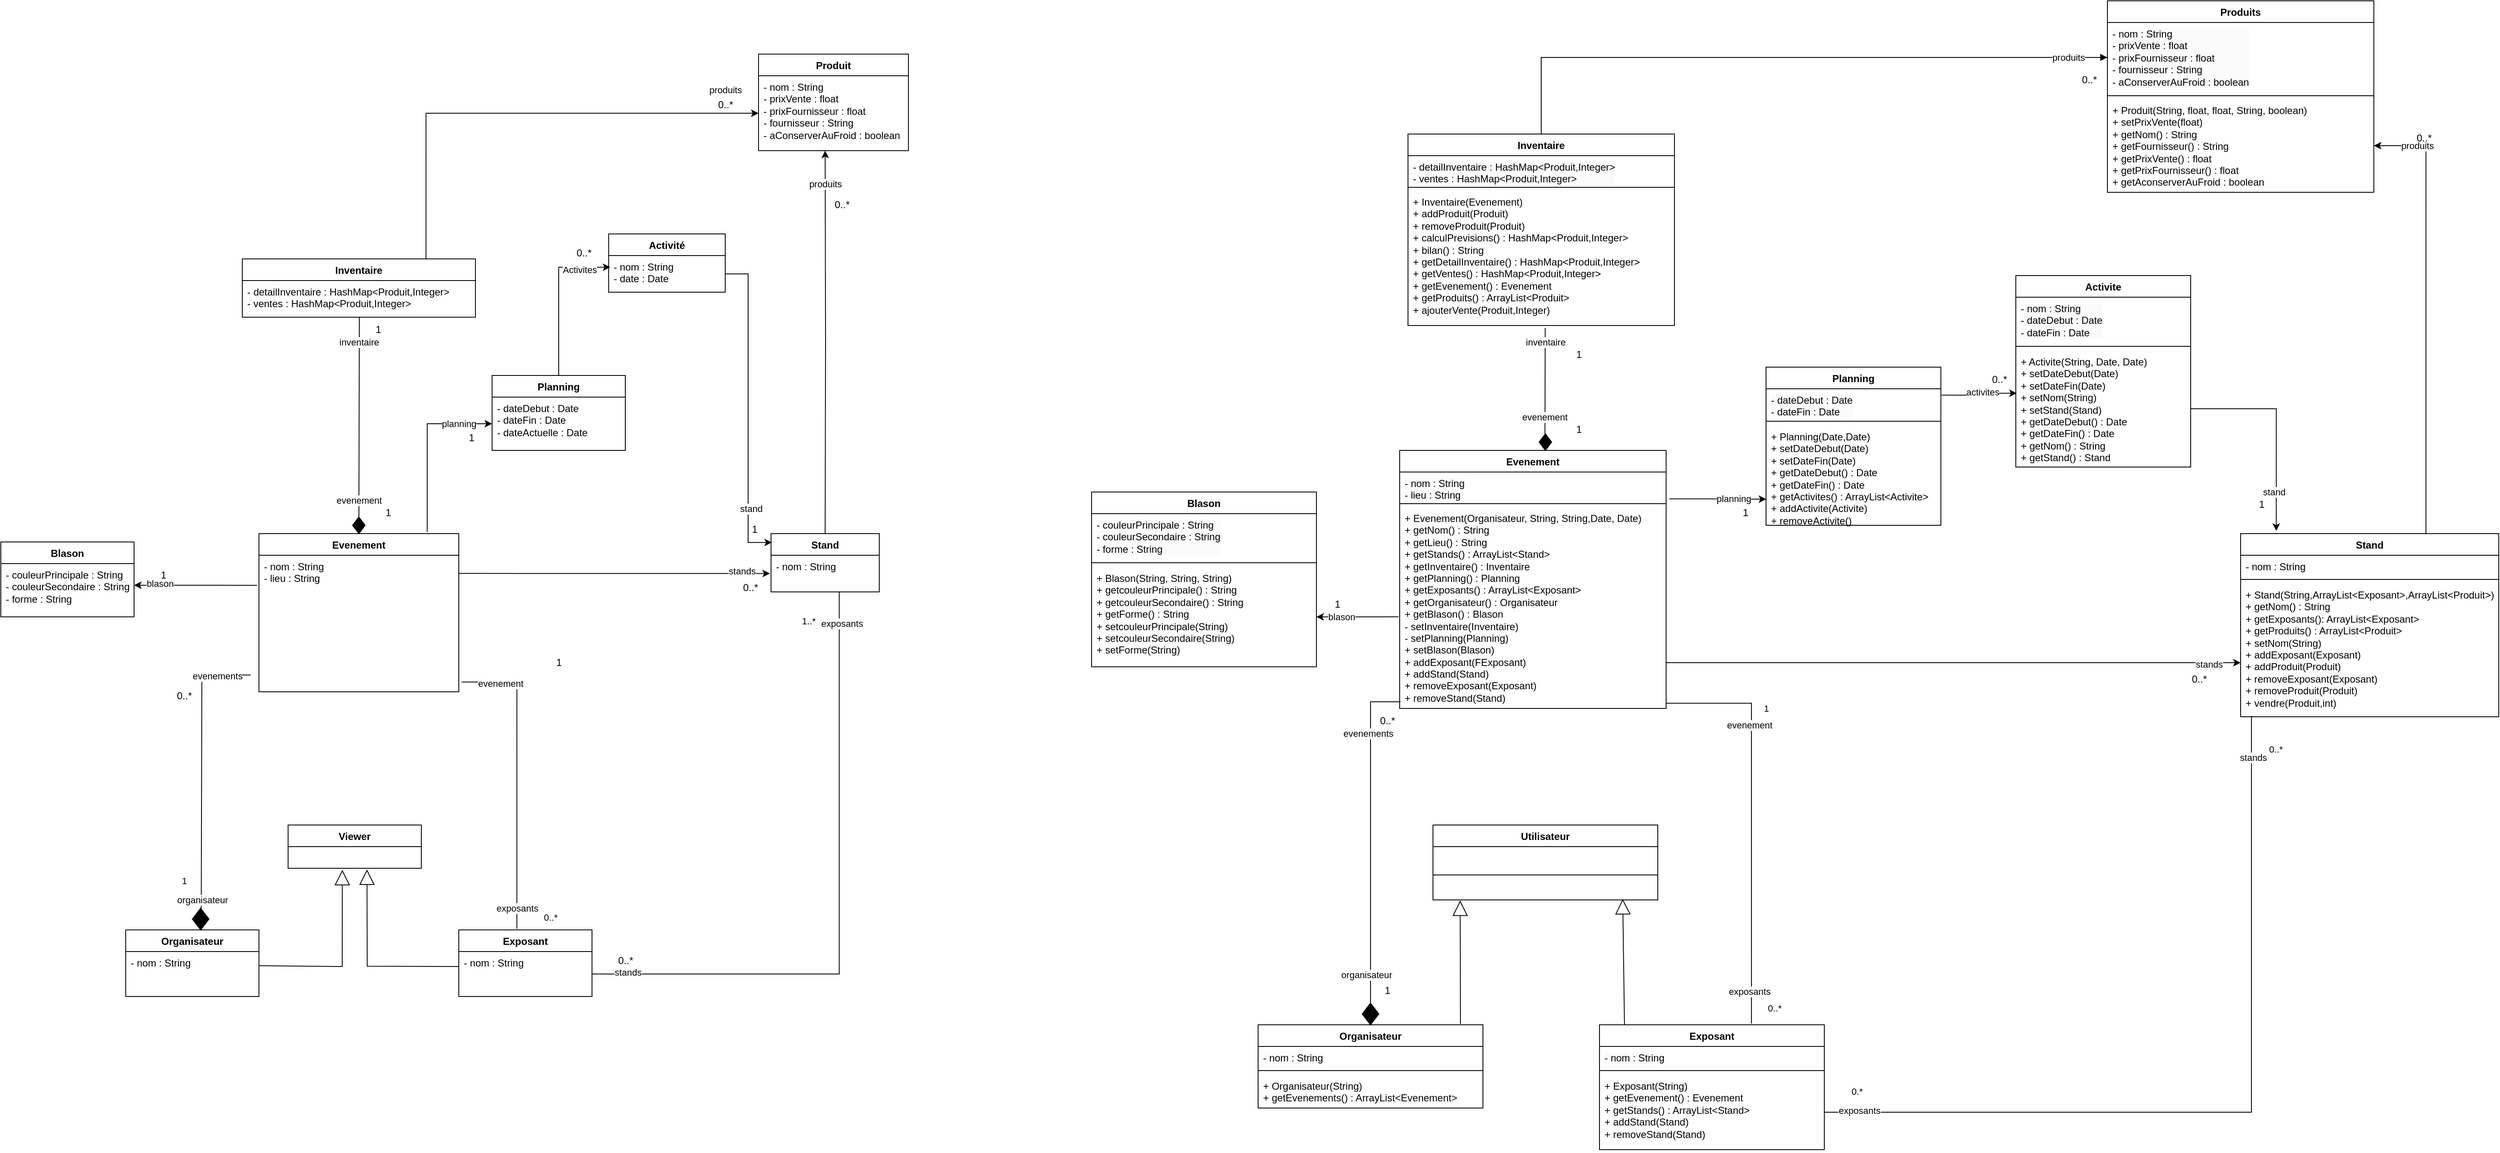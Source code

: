 <mxfile version="24.2.5" type="device">
  <diagram id="C5RBs43oDa-KdzZeNtuy" name="Page-1">
    <mxGraphModel dx="3434" dy="2693" grid="1" gridSize="10" guides="1" tooltips="1" connect="1" arrows="1" fold="1" page="1" pageScale="1" pageWidth="827" pageHeight="1169" math="0" shadow="0">
      <root>
        <mxCell id="WIyWlLk6GJQsqaUBKTNV-0" />
        <mxCell id="WIyWlLk6GJQsqaUBKTNV-1" parent="WIyWlLk6GJQsqaUBKTNV-0" />
        <mxCell id="XiquY__oiL91nAT3Vg4d-0" value="Exposant" style="swimlane;fontStyle=1;align=center;verticalAlign=top;childLayout=stackLayout;horizontal=1;startSize=26;horizontalStack=0;resizeParent=1;resizeParentMax=0;resizeLast=0;collapsible=1;marginBottom=0;whiteSpace=wrap;html=1;" parent="WIyWlLk6GJQsqaUBKTNV-1" vertex="1">
          <mxGeometry x="130" y="906" width="160" height="80" as="geometry" />
        </mxCell>
        <mxCell id="XiquY__oiL91nAT3Vg4d-1" value="&lt;div&gt;- nom : String&lt;/div&gt;" style="text;strokeColor=none;fillColor=none;align=left;verticalAlign=top;spacingLeft=4;spacingRight=4;overflow=hidden;rotatable=0;points=[[0,0.5],[1,0.5]];portConstraint=eastwest;whiteSpace=wrap;html=1;" parent="XiquY__oiL91nAT3Vg4d-0" vertex="1">
          <mxGeometry y="26" width="160" height="54" as="geometry" />
        </mxCell>
        <mxCell id="XiquY__oiL91nAT3Vg4d-2" value="Organisateur" style="swimlane;fontStyle=1;align=center;verticalAlign=top;childLayout=stackLayout;horizontal=1;startSize=26;horizontalStack=0;resizeParent=1;resizeParentMax=0;resizeLast=0;collapsible=1;marginBottom=0;whiteSpace=wrap;html=1;" parent="WIyWlLk6GJQsqaUBKTNV-1" vertex="1">
          <mxGeometry x="-270" y="906" width="160" height="80" as="geometry" />
        </mxCell>
        <mxCell id="XiquY__oiL91nAT3Vg4d-3" value="&lt;div&gt;- nom : String&lt;/div&gt;" style="text;strokeColor=none;fillColor=none;align=left;verticalAlign=top;spacingLeft=4;spacingRight=4;overflow=hidden;rotatable=0;points=[[0,0.5],[1,0.5]];portConstraint=eastwest;whiteSpace=wrap;html=1;" parent="XiquY__oiL91nAT3Vg4d-2" vertex="1">
          <mxGeometry y="26" width="160" height="54" as="geometry" />
        </mxCell>
        <mxCell id="XiquY__oiL91nAT3Vg4d-4" value="Viewer" style="swimlane;fontStyle=1;align=center;verticalAlign=top;childLayout=stackLayout;horizontal=1;startSize=26;horizontalStack=0;resizeParent=1;resizeParentMax=0;resizeLast=0;collapsible=1;marginBottom=0;whiteSpace=wrap;html=1;" parent="WIyWlLk6GJQsqaUBKTNV-1" vertex="1">
          <mxGeometry x="-75" y="780" width="160" height="52" as="geometry" />
        </mxCell>
        <mxCell id="XiquY__oiL91nAT3Vg4d-5" value="&lt;div&gt;&lt;br&gt;&lt;/div&gt;" style="text;strokeColor=none;fillColor=none;align=left;verticalAlign=top;spacingLeft=4;spacingRight=4;overflow=hidden;rotatable=0;points=[[0,0.5],[1,0.5]];portConstraint=eastwest;whiteSpace=wrap;html=1;" parent="XiquY__oiL91nAT3Vg4d-4" vertex="1">
          <mxGeometry y="26" width="160" height="26" as="geometry" />
        </mxCell>
        <mxCell id="XiquY__oiL91nAT3Vg4d-6" value="" style="endArrow=block;endSize=16;endFill=0;html=1;rounded=0;exitX=0;exitY=0.333;exitDx=0;exitDy=0;entryX=0.592;entryY=1.053;entryDx=0;entryDy=0;entryPerimeter=0;exitPerimeter=0;" parent="WIyWlLk6GJQsqaUBKTNV-1" source="XiquY__oiL91nAT3Vg4d-1" target="XiquY__oiL91nAT3Vg4d-5" edge="1">
          <mxGeometry width="160" relative="1" as="geometry">
            <mxPoint x="40" y="949.784" as="sourcePoint" />
            <mxPoint x="20.56" y="836.0" as="targetPoint" />
            <Array as="points">
              <mxPoint x="20" y="949.61" />
            </Array>
          </mxGeometry>
        </mxCell>
        <mxCell id="XiquY__oiL91nAT3Vg4d-7" value="" style="endArrow=block;endSize=16;endFill=0;html=1;rounded=0;entryX=0.407;entryY=1.072;entryDx=0;entryDy=0;entryPerimeter=0;" parent="WIyWlLk6GJQsqaUBKTNV-1" target="XiquY__oiL91nAT3Vg4d-5" edge="1">
          <mxGeometry width="160" relative="1" as="geometry">
            <mxPoint x="-110" y="949" as="sourcePoint" />
            <mxPoint x="-10" y="836" as="targetPoint" />
            <Array as="points">
              <mxPoint x="-10" y="950" />
            </Array>
          </mxGeometry>
        </mxCell>
        <mxCell id="XiquY__oiL91nAT3Vg4d-8" value="Evenement" style="swimlane;fontStyle=1;align=center;verticalAlign=top;childLayout=stackLayout;horizontal=1;startSize=26;horizontalStack=0;resizeParent=1;resizeParentMax=0;resizeLast=0;collapsible=1;marginBottom=0;whiteSpace=wrap;html=1;" parent="WIyWlLk6GJQsqaUBKTNV-1" vertex="1">
          <mxGeometry x="-110" y="430" width="240" height="190" as="geometry" />
        </mxCell>
        <mxCell id="XiquY__oiL91nAT3Vg4d-9" value="&lt;div&gt;- nom : String&lt;/div&gt;- lieu : String&lt;div&gt;&lt;br&gt;&lt;/div&gt;" style="text;strokeColor=none;fillColor=none;align=left;verticalAlign=top;spacingLeft=4;spacingRight=4;overflow=hidden;rotatable=0;points=[[0,0.5],[1,0.5]];portConstraint=eastwest;whiteSpace=wrap;html=1;" parent="XiquY__oiL91nAT3Vg4d-8" vertex="1">
          <mxGeometry y="26" width="240" height="164" as="geometry" />
        </mxCell>
        <mxCell id="XiquY__oiL91nAT3Vg4d-10" style="edgeStyle=orthogonalEdgeStyle;rounded=0;orthogonalLoop=1;jettySize=auto;html=1;entryX=1.014;entryY=0.928;entryDx=0;entryDy=0;entryPerimeter=0;exitX=0.436;exitY=-0.015;exitDx=0;exitDy=0;exitPerimeter=0;endArrow=none;endFill=0;" parent="WIyWlLk6GJQsqaUBKTNV-1" source="XiquY__oiL91nAT3Vg4d-0" target="XiquY__oiL91nAT3Vg4d-9" edge="1">
          <mxGeometry relative="1" as="geometry">
            <mxPoint x="200" y="900" as="sourcePoint" />
          </mxGeometry>
        </mxCell>
        <mxCell id="XiquY__oiL91nAT3Vg4d-11" value="exposants" style="edgeLabel;html=1;align=center;verticalAlign=middle;resizable=0;points=[];" parent="XiquY__oiL91nAT3Vg4d-10" vertex="1" connectable="0">
          <mxGeometry x="0.719" y="-1" relative="1" as="geometry">
            <mxPoint x="15" y="273" as="offset" />
          </mxGeometry>
        </mxCell>
        <mxCell id="pTsbdUm4-LujY3dVgqWU-33" value="evenement" style="edgeLabel;html=1;align=center;verticalAlign=middle;resizable=0;points=[];" vertex="1" connectable="0" parent="XiquY__oiL91nAT3Vg4d-10">
          <mxGeometry x="-0.838" y="-1" relative="1" as="geometry">
            <mxPoint x="-21" y="-266" as="offset" />
          </mxGeometry>
        </mxCell>
        <mxCell id="XiquY__oiL91nAT3Vg4d-12" value="Stand" style="swimlane;fontStyle=1;align=center;verticalAlign=top;childLayout=stackLayout;horizontal=1;startSize=26;horizontalStack=0;resizeParent=1;resizeParentMax=0;resizeLast=0;collapsible=1;marginBottom=0;whiteSpace=wrap;html=1;" parent="WIyWlLk6GJQsqaUBKTNV-1" vertex="1">
          <mxGeometry x="505" y="430" width="130" height="70" as="geometry" />
        </mxCell>
        <mxCell id="XiquY__oiL91nAT3Vg4d-13" value="&lt;div&gt;- nom : String&lt;/div&gt;" style="text;strokeColor=none;fillColor=none;align=left;verticalAlign=top;spacingLeft=4;spacingRight=4;overflow=hidden;rotatable=0;points=[[0,0.5],[1,0.5]];portConstraint=eastwest;whiteSpace=wrap;html=1;" parent="XiquY__oiL91nAT3Vg4d-12" vertex="1">
          <mxGeometry y="26" width="130" height="44" as="geometry" />
        </mxCell>
        <mxCell id="XiquY__oiL91nAT3Vg4d-17" style="edgeStyle=orthogonalEdgeStyle;rounded=0;orthogonalLoop=1;jettySize=auto;html=1;entryX=-0.009;entryY=0.22;entryDx=0;entryDy=0;entryPerimeter=0;startArrow=classic;startFill=1;endArrow=none;endFill=0;" parent="WIyWlLk6GJQsqaUBKTNV-1" target="XiquY__oiL91nAT3Vg4d-9" edge="1">
          <mxGeometry relative="1" as="geometry">
            <mxPoint x="-260" y="492" as="sourcePoint" />
            <Array as="points">
              <mxPoint x="-235" y="492" />
              <mxPoint x="-170" y="492" />
            </Array>
          </mxGeometry>
        </mxCell>
        <mxCell id="XiquY__oiL91nAT3Vg4d-18" value="blason" style="edgeLabel;html=1;align=center;verticalAlign=middle;resizable=0;points=[];" parent="XiquY__oiL91nAT3Vg4d-17" vertex="1" connectable="0">
          <mxGeometry x="0.386" y="-1" relative="1" as="geometry">
            <mxPoint x="-72" y="-3" as="offset" />
          </mxGeometry>
        </mxCell>
        <mxCell id="XiquY__oiL91nAT3Vg4d-19" value="1" style="text;html=1;align=center;verticalAlign=middle;resizable=0;points=[];autosize=1;strokeColor=none;fillColor=none;" parent="WIyWlLk6GJQsqaUBKTNV-1" vertex="1">
          <mxGeometry x="-240" y="465" width="30" height="30" as="geometry" />
        </mxCell>
        <mxCell id="XiquY__oiL91nAT3Vg4d-20" value="&lt;span style=&quot;font-size: 11px; background-color: rgb(255, 255, 255);&quot;&gt;0..*&lt;/span&gt;" style="text;html=1;align=center;verticalAlign=middle;resizable=0;points=[];autosize=1;strokeColor=none;fillColor=none;" parent="WIyWlLk6GJQsqaUBKTNV-1" vertex="1">
          <mxGeometry x="220" y="876" width="40" height="30" as="geometry" />
        </mxCell>
        <mxCell id="XiquY__oiL91nAT3Vg4d-21" value="&lt;span style=&quot;font-size: 11px; background-color: rgb(255, 255, 255);&quot;&gt;1&lt;/span&gt;" style="text;html=1;align=center;verticalAlign=middle;resizable=0;points=[];autosize=1;strokeColor=none;fillColor=none;" parent="WIyWlLk6GJQsqaUBKTNV-1" vertex="1">
          <mxGeometry x="-215" y="832" width="30" height="30" as="geometry" />
        </mxCell>
        <mxCell id="XiquY__oiL91nAT3Vg4d-22" value="&lt;span style=&quot;font-size: 11px; background-color: rgb(255, 255, 255);&quot;&gt;1..*&lt;/span&gt;" style="text;html=1;align=center;verticalAlign=middle;resizable=0;points=[];autosize=1;strokeColor=none;fillColor=none;" parent="WIyWlLk6GJQsqaUBKTNV-1" vertex="1">
          <mxGeometry x="530" y="520" width="40" height="30" as="geometry" />
        </mxCell>
        <mxCell id="XiquY__oiL91nAT3Vg4d-23" value="Inventaire" style="swimlane;fontStyle=1;align=center;verticalAlign=top;childLayout=stackLayout;horizontal=1;startSize=26;horizontalStack=0;resizeParent=1;resizeParentMax=0;resizeLast=0;collapsible=1;marginBottom=0;whiteSpace=wrap;html=1;" parent="WIyWlLk6GJQsqaUBKTNV-1" vertex="1">
          <mxGeometry x="-130" y="100" width="280" height="70" as="geometry" />
        </mxCell>
        <mxCell id="XiquY__oiL91nAT3Vg4d-24" value="- detailInventaire : HashMap&amp;lt;Produit,Integer&amp;gt;&lt;div&gt;- ventes : HashMap&amp;lt;Produit,Integer&amp;gt;&lt;/div&gt;" style="text;strokeColor=none;fillColor=none;align=left;verticalAlign=top;spacingLeft=4;spacingRight=4;overflow=hidden;rotatable=0;points=[[0,0.5],[1,0.5]];portConstraint=eastwest;whiteSpace=wrap;html=1;" parent="XiquY__oiL91nAT3Vg4d-23" vertex="1">
          <mxGeometry y="26" width="280" height="44" as="geometry" />
        </mxCell>
        <mxCell id="XiquY__oiL91nAT3Vg4d-25" value="" style="endArrow=none;html=1;rounded=0;exitX=0.5;exitY=0;exitDx=0;exitDy=0;entryX=0.502;entryY=1.005;entryDx=0;entryDy=0;entryPerimeter=0;startArrow=none;startFill=0;" parent="WIyWlLk6GJQsqaUBKTNV-1" source="XiquY__oiL91nAT3Vg4d-8" target="XiquY__oiL91nAT3Vg4d-24" edge="1">
          <mxGeometry width="50" height="50" relative="1" as="geometry">
            <mxPoint x="20.08" y="350.76" as="sourcePoint" />
            <mxPoint x="20" y="290" as="targetPoint" />
            <Array as="points" />
          </mxGeometry>
        </mxCell>
        <mxCell id="XiquY__oiL91nAT3Vg4d-26" value="evenement" style="edgeLabel;html=1;align=center;verticalAlign=middle;resizable=0;points=[];" parent="XiquY__oiL91nAT3Vg4d-25" vertex="1" connectable="0">
          <mxGeometry x="0.841" relative="1" as="geometry">
            <mxPoint x="-1" y="199" as="offset" />
          </mxGeometry>
        </mxCell>
        <mxCell id="XiquY__oiL91nAT3Vg4d-27" value="inventaire" style="edgeLabel;html=1;align=center;verticalAlign=middle;resizable=0;points=[];" parent="XiquY__oiL91nAT3Vg4d-25" vertex="1" connectable="0">
          <mxGeometry x="-0.735" y="1" relative="1" as="geometry">
            <mxPoint x="1" y="-196" as="offset" />
          </mxGeometry>
        </mxCell>
        <mxCell id="XiquY__oiL91nAT3Vg4d-28" value="1" style="text;html=1;align=center;verticalAlign=middle;resizable=0;points=[];autosize=1;strokeColor=none;fillColor=none;" parent="WIyWlLk6GJQsqaUBKTNV-1" vertex="1">
          <mxGeometry x="17.5" y="170" width="30" height="30" as="geometry" />
        </mxCell>
        <mxCell id="XiquY__oiL91nAT3Vg4d-29" value="1" style="text;html=1;align=center;verticalAlign=middle;resizable=0;points=[];autosize=1;strokeColor=none;fillColor=none;" parent="WIyWlLk6GJQsqaUBKTNV-1" vertex="1">
          <mxGeometry x="30" y="390" width="30" height="30" as="geometry" />
        </mxCell>
        <mxCell id="XiquY__oiL91nAT3Vg4d-30" value="Blason" style="swimlane;fontStyle=1;align=center;verticalAlign=top;childLayout=stackLayout;horizontal=1;startSize=26;horizontalStack=0;resizeParent=1;resizeParentMax=0;resizeLast=0;collapsible=1;marginBottom=0;whiteSpace=wrap;html=1;" parent="WIyWlLk6GJQsqaUBKTNV-1" vertex="1">
          <mxGeometry x="-420" y="440" width="160" height="90" as="geometry" />
        </mxCell>
        <mxCell id="XiquY__oiL91nAT3Vg4d-31" value="- couleurPrincipale : String&lt;div&gt;- couleurSecondaire : String&lt;/div&gt;&lt;div&gt;- forme : String&lt;/div&gt;" style="text;strokeColor=none;fillColor=none;align=left;verticalAlign=top;spacingLeft=4;spacingRight=4;overflow=hidden;rotatable=0;points=[[0,0.5],[1,0.5]];portConstraint=eastwest;whiteSpace=wrap;html=1;" parent="XiquY__oiL91nAT3Vg4d-30" vertex="1">
          <mxGeometry y="26" width="160" height="64" as="geometry" />
        </mxCell>
        <mxCell id="XiquY__oiL91nAT3Vg4d-32" style="edgeStyle=orthogonalEdgeStyle;rounded=0;orthogonalLoop=1;jettySize=auto;html=1;entryX=0.997;entryY=0.133;entryDx=0;entryDy=0;entryPerimeter=0;exitX=-0.01;exitY=0.497;exitDx=0;exitDy=0;exitPerimeter=0;endArrow=none;endFill=0;startArrow=classic;startFill=1;" parent="WIyWlLk6GJQsqaUBKTNV-1" source="XiquY__oiL91nAT3Vg4d-13" target="XiquY__oiL91nAT3Vg4d-9" edge="1">
          <mxGeometry relative="1" as="geometry">
            <mxPoint x="290.0" y="478.0" as="sourcePoint" />
            <mxPoint x="130" y="480" as="targetPoint" />
          </mxGeometry>
        </mxCell>
        <mxCell id="XiquY__oiL91nAT3Vg4d-33" value="stands" style="edgeLabel;html=1;align=center;verticalAlign=middle;resizable=0;points=[];" parent="XiquY__oiL91nAT3Vg4d-32" vertex="1" connectable="0">
          <mxGeometry x="0.799" y="1" relative="1" as="geometry">
            <mxPoint x="303" y="-4" as="offset" />
          </mxGeometry>
        </mxCell>
        <mxCell id="XiquY__oiL91nAT3Vg4d-34" value="0..*" style="text;html=1;align=center;verticalAlign=middle;resizable=0;points=[];autosize=1;strokeColor=none;fillColor=none;" parent="WIyWlLk6GJQsqaUBKTNV-1" vertex="1">
          <mxGeometry x="460" y="480" width="40" height="30" as="geometry" />
        </mxCell>
        <mxCell id="XiquY__oiL91nAT3Vg4d-35" value="Produit" style="swimlane;fontStyle=1;align=center;verticalAlign=top;childLayout=stackLayout;horizontal=1;startSize=26;horizontalStack=0;resizeParent=1;resizeParentMax=0;resizeLast=0;collapsible=1;marginBottom=0;whiteSpace=wrap;html=1;" parent="WIyWlLk6GJQsqaUBKTNV-1" vertex="1">
          <mxGeometry x="490" y="-146" width="180" height="116" as="geometry" />
        </mxCell>
        <mxCell id="XiquY__oiL91nAT3Vg4d-36" value="&lt;div&gt;- nom : String&lt;/div&gt;&lt;div&gt;- prixVente : float&lt;/div&gt;&lt;div&gt;- prixFournisseur : float&lt;/div&gt;&lt;div&gt;- fournisseur : String&lt;/div&gt;&lt;div&gt;- aConserverAuFroid : boolean&lt;/div&gt;" style="text;strokeColor=none;fillColor=none;align=left;verticalAlign=top;spacingLeft=4;spacingRight=4;overflow=hidden;rotatable=0;points=[[0,0.5],[1,0.5]];portConstraint=eastwest;whiteSpace=wrap;html=1;" parent="XiquY__oiL91nAT3Vg4d-35" vertex="1">
          <mxGeometry y="26" width="180" height="90" as="geometry" />
        </mxCell>
        <mxCell id="XiquY__oiL91nAT3Vg4d-39" value="0..*" style="text;html=1;align=center;verticalAlign=middle;resizable=0;points=[];autosize=1;strokeColor=none;fillColor=none;" parent="WIyWlLk6GJQsqaUBKTNV-1" vertex="1">
          <mxGeometry x="430" y="-100" width="40" height="30" as="geometry" />
        </mxCell>
        <mxCell id="XiquY__oiL91nAT3Vg4d-40" value="0..*" style="text;html=1;align=center;verticalAlign=middle;resizable=0;points=[];autosize=1;strokeColor=none;fillColor=none;" parent="WIyWlLk6GJQsqaUBKTNV-1" vertex="1">
          <mxGeometry x="570" y="20" width="40" height="30" as="geometry" />
        </mxCell>
        <mxCell id="XiquY__oiL91nAT3Vg4d-41" value="0..*" style="text;html=1;align=center;verticalAlign=middle;resizable=0;points=[];autosize=1;strokeColor=none;fillColor=none;" parent="WIyWlLk6GJQsqaUBKTNV-1" vertex="1">
          <mxGeometry x="-220" y="610" width="40" height="30" as="geometry" />
        </mxCell>
        <mxCell id="XiquY__oiL91nAT3Vg4d-42" value="" style="endArrow=none;html=1;rounded=0;exitX=0.62;exitY=0.017;exitDx=0;exitDy=0;exitPerimeter=0;entryX=-0.006;entryY=0.883;entryDx=0;entryDy=0;entryPerimeter=0;startArrow=none;startFill=0;targetPerimeterSpacing=0;sourcePerimeterSpacing=0;strokeWidth=1;" parent="WIyWlLk6GJQsqaUBKTNV-1" edge="1">
          <mxGeometry width="50" height="50" relative="1" as="geometry">
            <mxPoint x="-179.36" y="906.004" as="sourcePoint" />
            <mxPoint x="-120.0" y="599.932" as="targetPoint" />
            <Array as="points">
              <mxPoint x="-178.56" y="599.12" />
            </Array>
          </mxGeometry>
        </mxCell>
        <mxCell id="XiquY__oiL91nAT3Vg4d-43" value="evenements" style="edgeLabel;html=1;align=center;verticalAlign=middle;resizable=0;points=[];" parent="XiquY__oiL91nAT3Vg4d-42" vertex="1" connectable="0">
          <mxGeometry x="-0.783" y="1" relative="1" as="geometry">
            <mxPoint x="20" y="-266" as="offset" />
          </mxGeometry>
        </mxCell>
        <mxCell id="XiquY__oiL91nAT3Vg4d-44" value="organisateur" style="edgeLabel;html=1;align=center;verticalAlign=middle;resizable=0;points=[];" parent="XiquY__oiL91nAT3Vg4d-42" vertex="1" connectable="0">
          <mxGeometry x="0.882" relative="1" as="geometry">
            <mxPoint x="-37" y="270" as="offset" />
          </mxGeometry>
        </mxCell>
        <mxCell id="XiquY__oiL91nAT3Vg4d-45" value="" style="endArrow=none;html=1;rounded=0;edgeStyle=orthogonalEdgeStyle;entryX=0.5;entryY=0;entryDx=0;entryDy=0;endFill=0;startArrow=classic;startFill=1;" parent="WIyWlLk6GJQsqaUBKTNV-1" target="XiquY__oiL91nAT3Vg4d-12" edge="1">
          <mxGeometry width="50" height="50" relative="1" as="geometry">
            <mxPoint x="570" y="-30" as="sourcePoint" />
            <mxPoint x="570" y="410" as="targetPoint" />
            <Array as="points" />
          </mxGeometry>
        </mxCell>
        <mxCell id="XiquY__oiL91nAT3Vg4d-46" value="produits" style="edgeLabel;html=1;align=center;verticalAlign=middle;resizable=0;points=[];" parent="XiquY__oiL91nAT3Vg4d-45" vertex="1" connectable="0">
          <mxGeometry x="0.391" relative="1" as="geometry">
            <mxPoint y="-280" as="offset" />
          </mxGeometry>
        </mxCell>
        <mxCell id="XiquY__oiL91nAT3Vg4d-47" value="" style="rhombus;whiteSpace=wrap;html=1;strokeColor=#000000;fillColor=#000000;" parent="WIyWlLk6GJQsqaUBKTNV-1" vertex="1">
          <mxGeometry x="2.5" y="410" width="15" height="20" as="geometry" />
        </mxCell>
        <mxCell id="XiquY__oiL91nAT3Vg4d-48" value="" style="rhombus;whiteSpace=wrap;html=1;fillColor=#000000;" parent="WIyWlLk6GJQsqaUBKTNV-1" vertex="1">
          <mxGeometry x="-190" y="880" width="20" height="26" as="geometry" />
        </mxCell>
        <mxCell id="XiquY__oiL91nAT3Vg4d-52" value="Evenement" style="swimlane;fontStyle=1;align=center;verticalAlign=top;childLayout=stackLayout;horizontal=1;startSize=26;horizontalStack=0;resizeParent=1;resizeParentMax=0;resizeLast=0;collapsible=1;marginBottom=0;whiteSpace=wrap;html=1;" parent="WIyWlLk6GJQsqaUBKTNV-1" vertex="1">
          <mxGeometry x="1260" y="330" width="320" height="310" as="geometry" />
        </mxCell>
        <mxCell id="XiquY__oiL91nAT3Vg4d-53" value="&lt;div style=&quot;forced-color-adjust: none; color: rgb(0, 0, 0); font-family: Helvetica; font-size: 12px; font-style: normal; font-variant-ligatures: normal; font-variant-caps: normal; font-weight: 400; letter-spacing: normal; orphans: 2; text-align: left; text-indent: 0px; text-transform: none; widows: 2; word-spacing: 0px; -webkit-text-stroke-width: 0px; white-space: normal; background-color: rgb(251, 251, 251); text-decoration-thickness: initial; text-decoration-style: initial; text-decoration-color: initial;&quot;&gt;- nom : String&lt;/div&gt;&lt;span style=&quot;color: rgb(0, 0, 0); font-family: Helvetica; font-size: 12px; font-style: normal; font-variant-ligatures: normal; font-variant-caps: normal; font-weight: 400; letter-spacing: normal; orphans: 2; text-align: left; text-indent: 0px; text-transform: none; widows: 2; word-spacing: 0px; -webkit-text-stroke-width: 0px; white-space: normal; background-color: rgb(251, 251, 251); text-decoration-thickness: initial; text-decoration-style: initial; text-decoration-color: initial; display: inline !important; float: none;&quot;&gt;- lieu : String&lt;/span&gt;" style="text;strokeColor=none;fillColor=none;align=left;verticalAlign=top;spacingLeft=4;spacingRight=4;overflow=hidden;rotatable=0;points=[[0,0.5],[1,0.5]];portConstraint=eastwest;whiteSpace=wrap;html=1;" parent="XiquY__oiL91nAT3Vg4d-52" vertex="1">
          <mxGeometry y="26" width="320" height="34" as="geometry" />
        </mxCell>
        <mxCell id="XiquY__oiL91nAT3Vg4d-54" value="" style="line;strokeWidth=1;fillColor=none;align=left;verticalAlign=middle;spacingTop=-1;spacingLeft=3;spacingRight=3;rotatable=0;labelPosition=right;points=[];portConstraint=eastwest;strokeColor=inherit;" parent="XiquY__oiL91nAT3Vg4d-52" vertex="1">
          <mxGeometry y="60" width="320" height="8" as="geometry" />
        </mxCell>
        <mxCell id="XiquY__oiL91nAT3Vg4d-55" value="+ Evenement(Organisateur, String, String,Date, Date)&lt;div&gt;&lt;div&gt;+ getNom() : String&lt;/div&gt;&lt;div&gt;+ getLieu() : String&lt;/div&gt;&lt;div&gt;+ getStands() : ArrayList&amp;lt;Stand&amp;gt;&lt;/div&gt;&lt;div&gt;+ getInventaire() : Inventaire&lt;/div&gt;&lt;div&gt;+ getPlanning() : Planning&lt;/div&gt;&lt;div&gt;+ getExposants() : ArrayList&amp;lt;Exposant&amp;gt;&lt;/div&gt;&lt;div&gt;+ getOrganisateur() : Organisateur&lt;/div&gt;&lt;div&gt;+ getBlason() : Blason&lt;/div&gt;&lt;/div&gt;&lt;div&gt;- setInventaire(Inventaire)&lt;/div&gt;&lt;div&gt;- setPlanning(Planning)&lt;/div&gt;&lt;div&gt;+ setBlason(Blason)&lt;/div&gt;&lt;div&gt;+ addExposant(FExposant)&lt;/div&gt;&lt;div&gt;+ addStand(Stand)&lt;/div&gt;&lt;div&gt;+ removeExposant(Exposant)&lt;/div&gt;&lt;div&gt;+ removeStand(Stand)&lt;/div&gt;&lt;div&gt;&lt;br&gt;&lt;/div&gt;" style="text;strokeColor=none;fillColor=none;align=left;verticalAlign=top;spacingLeft=4;spacingRight=4;overflow=hidden;rotatable=0;points=[[0,0.5],[1,0.5]];portConstraint=eastwest;whiteSpace=wrap;html=1;" parent="XiquY__oiL91nAT3Vg4d-52" vertex="1">
          <mxGeometry y="68" width="320" height="242" as="geometry" />
        </mxCell>
        <mxCell id="XiquY__oiL91nAT3Vg4d-56" value="Inventaire" style="swimlane;fontStyle=1;align=center;verticalAlign=top;childLayout=stackLayout;horizontal=1;startSize=26;horizontalStack=0;resizeParent=1;resizeParentMax=0;resizeLast=0;collapsible=1;marginBottom=0;whiteSpace=wrap;html=1;" parent="WIyWlLk6GJQsqaUBKTNV-1" vertex="1">
          <mxGeometry x="1270" y="-50" width="320" height="230" as="geometry" />
        </mxCell>
        <mxCell id="XiquY__oiL91nAT3Vg4d-57" value="&lt;div style=&quot;forced-color-adjust: none; color: rgb(0, 0, 0); font-family: Helvetica; font-size: 12px; font-style: normal; font-variant-ligatures: normal; font-variant-caps: normal; font-weight: 400; letter-spacing: normal; orphans: 2; text-align: left; text-indent: 0px; text-transform: none; widows: 2; word-spacing: 0px; -webkit-text-stroke-width: 0px; white-space: normal; background-color: rgb(251, 251, 251); text-decoration-thickness: initial; text-decoration-style: initial; text-decoration-color: initial;&quot;&gt;- detailInventaire : HashMap&amp;lt;Produit,Integer&amp;gt;&lt;div&gt;- ventes : HashMap&amp;lt;Produit,Integer&amp;gt;&lt;/div&gt;&lt;/div&gt;" style="text;strokeColor=none;fillColor=none;align=left;verticalAlign=top;spacingLeft=4;spacingRight=4;overflow=hidden;rotatable=0;points=[[0,0.5],[1,0.5]];portConstraint=eastwest;whiteSpace=wrap;html=1;" parent="XiquY__oiL91nAT3Vg4d-56" vertex="1">
          <mxGeometry y="26" width="320" height="34" as="geometry" />
        </mxCell>
        <mxCell id="XiquY__oiL91nAT3Vg4d-58" value="" style="line;strokeWidth=1;fillColor=none;align=left;verticalAlign=middle;spacingTop=-1;spacingLeft=3;spacingRight=3;rotatable=0;labelPosition=right;points=[];portConstraint=eastwest;strokeColor=inherit;" parent="XiquY__oiL91nAT3Vg4d-56" vertex="1">
          <mxGeometry y="60" width="320" height="8" as="geometry" />
        </mxCell>
        <mxCell id="XiquY__oiL91nAT3Vg4d-59" value="&lt;div&gt;+ Inventaire(Evenement)&lt;/div&gt;&lt;div&gt;+ addProduit(Produit)&lt;/div&gt;&lt;div&gt;+ removeProduit(Produit)&lt;/div&gt;&lt;div&gt;+ calculPrevisions() :&amp;nbsp;&lt;span style=&quot;background-color: initial;&quot;&gt;HashMap&amp;lt;Produit,Integer&amp;gt;&lt;/span&gt;&lt;/div&gt;&lt;div&gt;&lt;span style=&quot;background-color: initial;&quot;&gt;+ bilan() : String&lt;/span&gt;&lt;/div&gt;&lt;div&gt;&lt;span style=&quot;background-color: initial;&quot;&gt;+ getDetailInventaire() :&amp;nbsp;&lt;/span&gt;&lt;span style=&quot;background-color: initial;&quot;&gt;HashMap&amp;lt;Produit,Integer&amp;gt;&lt;/span&gt;&lt;/div&gt;&lt;div&gt;&lt;span style=&quot;background-color: initial;&quot;&gt;+ getVentes() :&amp;nbsp;&lt;/span&gt;&lt;span style=&quot;background-color: initial;&quot;&gt;HashMap&amp;lt;Produit,Integer&amp;gt;&lt;/span&gt;&lt;/div&gt;&lt;div&gt;+ getEvenement() : Evenement&lt;/div&gt;&lt;div&gt;+ getProduits() : ArrayList&amp;lt;Produit&amp;gt;&lt;/div&gt;&lt;div&gt;+ ajouterVente(Produit,Integer)&lt;/div&gt;" style="text;strokeColor=none;fillColor=none;align=left;verticalAlign=top;spacingLeft=4;spacingRight=4;overflow=hidden;rotatable=0;points=[[0,0.5],[1,0.5]];portConstraint=eastwest;whiteSpace=wrap;html=1;" parent="XiquY__oiL91nAT3Vg4d-56" vertex="1">
          <mxGeometry y="68" width="320" height="162" as="geometry" />
        </mxCell>
        <mxCell id="XiquY__oiL91nAT3Vg4d-60" value="Activité" style="swimlane;fontStyle=1;align=center;verticalAlign=top;childLayout=stackLayout;horizontal=1;startSize=26;horizontalStack=0;resizeParent=1;resizeParentMax=0;resizeLast=0;collapsible=1;marginBottom=0;whiteSpace=wrap;html=1;" parent="WIyWlLk6GJQsqaUBKTNV-1" vertex="1">
          <mxGeometry x="310" y="70" width="140" height="70" as="geometry" />
        </mxCell>
        <mxCell id="XiquY__oiL91nAT3Vg4d-61" value="&lt;div&gt;- nom : String&lt;/div&gt;- date : Date&lt;div&gt;&lt;br&gt;&lt;/div&gt;" style="text;strokeColor=none;fillColor=none;align=left;verticalAlign=top;spacingLeft=4;spacingRight=4;overflow=hidden;rotatable=0;points=[[0,0.5],[1,0.5]];portConstraint=eastwest;whiteSpace=wrap;html=1;" parent="XiquY__oiL91nAT3Vg4d-60" vertex="1">
          <mxGeometry y="26" width="140" height="44" as="geometry" />
        </mxCell>
        <mxCell id="XiquY__oiL91nAT3Vg4d-64" value="1" style="text;html=1;align=center;verticalAlign=middle;resizable=0;points=[];autosize=1;strokeColor=none;fillColor=none;" parent="WIyWlLk6GJQsqaUBKTNV-1" vertex="1">
          <mxGeometry x="130" y="300" width="30" height="30" as="geometry" />
        </mxCell>
        <mxCell id="XiquY__oiL91nAT3Vg4d-65" style="edgeStyle=orthogonalEdgeStyle;rounded=0;orthogonalLoop=1;jettySize=auto;html=1;entryX=0.788;entryY=0.002;entryDx=0;entryDy=0;entryPerimeter=0;endArrow=none;endFill=0;startArrow=classic;startFill=1;" parent="WIyWlLk6GJQsqaUBKTNV-1" source="XiquY__oiL91nAT3Vg4d-36" target="XiquY__oiL91nAT3Vg4d-23" edge="1">
          <mxGeometry relative="1" as="geometry" />
        </mxCell>
        <mxCell id="XiquY__oiL91nAT3Vg4d-68" value="produits" style="edgeLabel;html=1;align=center;verticalAlign=middle;resizable=0;points=[];" parent="XiquY__oiL91nAT3Vg4d-65" vertex="1" connectable="0">
          <mxGeometry x="0.648" y="3" relative="1" as="geometry">
            <mxPoint x="356" y="-102" as="offset" />
          </mxGeometry>
        </mxCell>
        <mxCell id="XiquY__oiL91nAT3Vg4d-74" value="1" style="text;html=1;align=center;verticalAlign=middle;resizable=0;points=[];autosize=1;strokeColor=none;fillColor=none;" parent="WIyWlLk6GJQsqaUBKTNV-1" vertex="1">
          <mxGeometry x="470" y="410" width="30" height="30" as="geometry" />
        </mxCell>
        <mxCell id="XiquY__oiL91nAT3Vg4d-72" value="" style="endArrow=classic;html=1;rounded=0;entryX=0.008;entryY=0.151;entryDx=0;entryDy=0;entryPerimeter=0;edgeStyle=orthogonalEdgeStyle;" parent="WIyWlLk6GJQsqaUBKTNV-1" source="XiquY__oiL91nAT3Vg4d-61" target="XiquY__oiL91nAT3Vg4d-12" edge="1">
          <mxGeometry width="50" height="50" relative="1" as="geometry">
            <mxPoint x="410" y="480" as="sourcePoint" />
            <mxPoint x="460" y="430" as="targetPoint" />
          </mxGeometry>
        </mxCell>
        <mxCell id="XiquY__oiL91nAT3Vg4d-73" value="stand" style="edgeLabel;html=1;align=center;verticalAlign=middle;resizable=0;points=[];" parent="XiquY__oiL91nAT3Vg4d-72" vertex="1" connectable="0">
          <mxGeometry x="0.576" y="1" relative="1" as="geometry">
            <mxPoint x="2" y="11" as="offset" />
          </mxGeometry>
        </mxCell>
        <mxCell id="XiquY__oiL91nAT3Vg4d-75" value="Produits" style="swimlane;fontStyle=1;align=center;verticalAlign=top;childLayout=stackLayout;horizontal=1;startSize=26;horizontalStack=0;resizeParent=1;resizeParentMax=0;resizeLast=0;collapsible=1;marginBottom=0;whiteSpace=wrap;html=1;" parent="WIyWlLk6GJQsqaUBKTNV-1" vertex="1">
          <mxGeometry x="2110" y="-210" width="320" height="230" as="geometry" />
        </mxCell>
        <mxCell id="XiquY__oiL91nAT3Vg4d-76" value="&lt;div style=&quot;forced-color-adjust: none; color: rgb(0, 0, 0); font-family: Helvetica; font-size: 12px; font-style: normal; font-variant-ligatures: normal; font-variant-caps: normal; font-weight: 400; letter-spacing: normal; orphans: 2; text-align: left; text-indent: 0px; text-transform: none; widows: 2; word-spacing: 0px; -webkit-text-stroke-width: 0px; white-space: normal; background-color: rgb(251, 251, 251); text-decoration-thickness: initial; text-decoration-style: initial; text-decoration-color: initial;&quot;&gt;&lt;div&gt;- nom : String&lt;/div&gt;&lt;div&gt;- prixVente : float&lt;/div&gt;&lt;div&gt;- prixFournisseur : float&lt;/div&gt;&lt;div&gt;- fournisseur : String&lt;/div&gt;&lt;div&gt;- aConserverAuFroid : boolean&lt;/div&gt;&lt;/div&gt;" style="text;strokeColor=none;fillColor=none;align=left;verticalAlign=top;spacingLeft=4;spacingRight=4;overflow=hidden;rotatable=0;points=[[0,0.5],[1,0.5]];portConstraint=eastwest;whiteSpace=wrap;html=1;" parent="XiquY__oiL91nAT3Vg4d-75" vertex="1">
          <mxGeometry y="26" width="320" height="84" as="geometry" />
        </mxCell>
        <mxCell id="XiquY__oiL91nAT3Vg4d-77" value="" style="line;strokeWidth=1;fillColor=none;align=left;verticalAlign=middle;spacingTop=-1;spacingLeft=3;spacingRight=3;rotatable=0;labelPosition=right;points=[];portConstraint=eastwest;strokeColor=inherit;" parent="XiquY__oiL91nAT3Vg4d-75" vertex="1">
          <mxGeometry y="110" width="320" height="8" as="geometry" />
        </mxCell>
        <mxCell id="XiquY__oiL91nAT3Vg4d-78" value="&lt;div&gt;+ Produit(String, float, float, String, boolean)&lt;/div&gt;&lt;div&gt;+ setPrixVente(float)&lt;/div&gt;&lt;div&gt;+ getNom() : String&lt;/div&gt;&lt;div&gt;+ getFournisseur() : String&lt;/div&gt;&lt;div&gt;+ getPrixVente() : float&lt;/div&gt;&lt;div&gt;+ getPrixFournisseur() : float&lt;/div&gt;&lt;div&gt;+ getAconserverAuFroid : boolean&lt;/div&gt;" style="text;strokeColor=none;fillColor=none;align=left;verticalAlign=top;spacingLeft=4;spacingRight=4;overflow=hidden;rotatable=0;points=[[0,0.5],[1,0.5]];portConstraint=eastwest;whiteSpace=wrap;html=1;" parent="XiquY__oiL91nAT3Vg4d-75" vertex="1">
          <mxGeometry y="118" width="320" height="112" as="geometry" />
        </mxCell>
        <mxCell id="XiquY__oiL91nAT3Vg4d-79" value="Planning" style="swimlane;fontStyle=1;align=center;verticalAlign=top;childLayout=stackLayout;horizontal=1;startSize=26;horizontalStack=0;resizeParent=1;resizeParentMax=0;resizeLast=0;collapsible=1;marginBottom=0;whiteSpace=wrap;html=1;" parent="WIyWlLk6GJQsqaUBKTNV-1" vertex="1">
          <mxGeometry x="170" y="240" width="160" height="90" as="geometry" />
        </mxCell>
        <mxCell id="XiquY__oiL91nAT3Vg4d-80" value="&lt;div&gt;&lt;div&gt;&lt;span style=&quot;background-color: initial;&quot;&gt;- dateDebut : Date&lt;/span&gt;&lt;br&gt;&lt;/div&gt;&lt;div&gt;&lt;span style=&quot;background-color: initial;&quot;&gt;- dateFin : Date&lt;/span&gt;&lt;/div&gt;&lt;div&gt;&lt;span style=&quot;background-color: initial;&quot;&gt;- dateActuelle : Date&lt;/span&gt;&lt;/div&gt;&lt;/div&gt;" style="text;strokeColor=none;fillColor=none;align=left;verticalAlign=top;spacingLeft=4;spacingRight=4;overflow=hidden;rotatable=0;points=[[0,0.5],[1,0.5]];portConstraint=eastwest;whiteSpace=wrap;html=1;" parent="XiquY__oiL91nAT3Vg4d-79" vertex="1">
          <mxGeometry y="26" width="160" height="64" as="geometry" />
        </mxCell>
        <mxCell id="XiquY__oiL91nAT3Vg4d-85" value="" style="endArrow=classic;html=1;rounded=0;entryX=0;entryY=0.5;entryDx=0;entryDy=0;exitX=0.842;exitY=-0.011;exitDx=0;exitDy=0;edgeStyle=orthogonalEdgeStyle;exitPerimeter=0;" parent="WIyWlLk6GJQsqaUBKTNV-1" source="XiquY__oiL91nAT3Vg4d-8" target="XiquY__oiL91nAT3Vg4d-80" edge="1">
          <mxGeometry width="50" height="50" relative="1" as="geometry">
            <mxPoint x="190" y="230" as="sourcePoint" />
            <mxPoint x="240" y="180" as="targetPoint" />
          </mxGeometry>
        </mxCell>
        <mxCell id="XiquY__oiL91nAT3Vg4d-86" value="planning" style="edgeLabel;html=1;align=center;verticalAlign=middle;resizable=0;points=[];" parent="XiquY__oiL91nAT3Vg4d-85" vertex="1" connectable="0">
          <mxGeometry x="-0.633" y="2" relative="1" as="geometry">
            <mxPoint x="40" y="-92" as="offset" />
          </mxGeometry>
        </mxCell>
        <mxCell id="XiquY__oiL91nAT3Vg4d-87" value="" style="endArrow=classic;html=1;rounded=0;entryX=0.014;entryY=0.318;entryDx=0;entryDy=0;entryPerimeter=0;edgeStyle=orthogonalEdgeStyle;" parent="WIyWlLk6GJQsqaUBKTNV-1" source="XiquY__oiL91nAT3Vg4d-79" target="XiquY__oiL91nAT3Vg4d-61" edge="1">
          <mxGeometry width="50" height="50" relative="1" as="geometry">
            <mxPoint x="190" y="230" as="sourcePoint" />
            <mxPoint x="240" y="180" as="targetPoint" />
          </mxGeometry>
        </mxCell>
        <mxCell id="XiquY__oiL91nAT3Vg4d-88" value="Activites" style="edgeLabel;html=1;align=center;verticalAlign=middle;resizable=0;points=[];" parent="XiquY__oiL91nAT3Vg4d-87" vertex="1" connectable="0">
          <mxGeometry x="0.615" y="-3" relative="1" as="geometry">
            <mxPoint as="offset" />
          </mxGeometry>
        </mxCell>
        <mxCell id="XiquY__oiL91nAT3Vg4d-89" value="0..*" style="text;html=1;align=center;verticalAlign=middle;resizable=0;points=[];autosize=1;strokeColor=none;fillColor=none;" parent="WIyWlLk6GJQsqaUBKTNV-1" vertex="1">
          <mxGeometry x="260" y="78" width="40" height="30" as="geometry" />
        </mxCell>
        <mxCell id="XiquY__oiL91nAT3Vg4d-90" value="Planning" style="swimlane;fontStyle=1;align=center;verticalAlign=top;childLayout=stackLayout;horizontal=1;startSize=26;horizontalStack=0;resizeParent=1;resizeParentMax=0;resizeLast=0;collapsible=1;marginBottom=0;whiteSpace=wrap;html=1;" parent="WIyWlLk6GJQsqaUBKTNV-1" vertex="1">
          <mxGeometry x="1700" y="230" width="210" height="190" as="geometry" />
        </mxCell>
        <mxCell id="XiquY__oiL91nAT3Vg4d-91" value="&lt;div style=&quot;forced-color-adjust: none; color: rgb(0, 0, 0); font-family: Helvetica; font-size: 12px; font-style: normal; font-variant-ligatures: normal; font-variant-caps: normal; font-weight: 400; letter-spacing: normal; orphans: 2; text-align: left; text-indent: 0px; text-transform: none; widows: 2; word-spacing: 0px; -webkit-text-stroke-width: 0px; white-space: normal; background-color: rgb(251, 251, 251); text-decoration-thickness: initial; text-decoration-style: initial; text-decoration-color: initial;&quot;&gt;&lt;div&gt;&lt;span style=&quot;background-color: initial;&quot;&gt;- dateDebut : Date&lt;/span&gt;&lt;br&gt;&lt;/div&gt;&lt;div&gt;&lt;span style=&quot;background-color: initial;&quot;&gt;- dateFin : Date&lt;/span&gt;&lt;/div&gt;&lt;/div&gt;" style="text;strokeColor=none;fillColor=none;align=left;verticalAlign=top;spacingLeft=4;spacingRight=4;overflow=hidden;rotatable=0;points=[[0,0.5],[1,0.5]];portConstraint=eastwest;whiteSpace=wrap;html=1;" parent="XiquY__oiL91nAT3Vg4d-90" vertex="1">
          <mxGeometry y="26" width="210" height="34" as="geometry" />
        </mxCell>
        <mxCell id="XiquY__oiL91nAT3Vg4d-92" value="" style="line;strokeWidth=1;fillColor=none;align=left;verticalAlign=middle;spacingTop=-1;spacingLeft=3;spacingRight=3;rotatable=0;labelPosition=right;points=[];portConstraint=eastwest;strokeColor=inherit;" parent="XiquY__oiL91nAT3Vg4d-90" vertex="1">
          <mxGeometry y="60" width="210" height="10" as="geometry" />
        </mxCell>
        <mxCell id="XiquY__oiL91nAT3Vg4d-93" value="&lt;div&gt;+ Planning(Date,Date)&lt;/div&gt;+ setDateDebut(Date)&lt;div&gt;+ setDateFin(Date)&lt;/div&gt;&lt;div&gt;+ getDateDebut() : Date&lt;/div&gt;&lt;div&gt;+ getDateFin() : Date&lt;/div&gt;&lt;div&gt;&lt;span style=&quot;background-color: initial;&quot;&gt;+ getActivites() : ArrayList&amp;lt;Activite&amp;gt;&lt;/span&gt;&lt;br&gt;&lt;/div&gt;&lt;div&gt;+ addActivite(Activite)&lt;/div&gt;&lt;div&gt;+ removeActivite()&lt;/div&gt;" style="text;strokeColor=none;fillColor=none;align=left;verticalAlign=top;spacingLeft=4;spacingRight=4;overflow=hidden;rotatable=0;points=[[0,0.5],[1,0.5]];portConstraint=eastwest;whiteSpace=wrap;html=1;" parent="XiquY__oiL91nAT3Vg4d-90" vertex="1">
          <mxGeometry y="70" width="210" height="120" as="geometry" />
        </mxCell>
        <mxCell id="XiquY__oiL91nAT3Vg4d-94" value="Activite" style="swimlane;fontStyle=1;align=center;verticalAlign=top;childLayout=stackLayout;horizontal=1;startSize=26;horizontalStack=0;resizeParent=1;resizeParentMax=0;resizeLast=0;collapsible=1;marginBottom=0;whiteSpace=wrap;html=1;" parent="WIyWlLk6GJQsqaUBKTNV-1" vertex="1">
          <mxGeometry x="2000" y="120" width="210" height="230" as="geometry" />
        </mxCell>
        <mxCell id="XiquY__oiL91nAT3Vg4d-95" value="&lt;div style=&quot;forced-color-adjust: none; color: rgb(0, 0, 0); font-family: Helvetica; font-size: 12px; font-style: normal; font-variant-ligatures: normal; font-variant-caps: normal; font-weight: 400; letter-spacing: normal; orphans: 2; text-align: left; text-indent: 0px; text-transform: none; widows: 2; word-spacing: 0px; -webkit-text-stroke-width: 0px; white-space: normal; background-color: rgb(251, 251, 251); text-decoration-thickness: initial; text-decoration-style: initial; text-decoration-color: initial;&quot;&gt;&lt;div&gt;- nom : String&lt;/div&gt;&lt;div&gt;&lt;div&gt;&lt;span style=&quot;background-color: initial;&quot;&gt;- dateDebut : Date&lt;/span&gt;&lt;br&gt;&lt;/div&gt;&lt;div&gt;&lt;span style=&quot;background-color: initial;&quot;&gt;- dateFin : Date&lt;/span&gt;&lt;/div&gt;&lt;/div&gt;&lt;/div&gt;" style="text;strokeColor=none;fillColor=none;align=left;verticalAlign=top;spacingLeft=4;spacingRight=4;overflow=hidden;rotatable=0;points=[[0,0.5],[1,0.5]];portConstraint=eastwest;whiteSpace=wrap;html=1;" parent="XiquY__oiL91nAT3Vg4d-94" vertex="1">
          <mxGeometry y="26" width="210" height="54" as="geometry" />
        </mxCell>
        <mxCell id="XiquY__oiL91nAT3Vg4d-96" value="" style="line;strokeWidth=1;fillColor=none;align=left;verticalAlign=middle;spacingTop=-1;spacingLeft=3;spacingRight=3;rotatable=0;labelPosition=right;points=[];portConstraint=eastwest;strokeColor=inherit;" parent="XiquY__oiL91nAT3Vg4d-94" vertex="1">
          <mxGeometry y="80" width="210" height="10" as="geometry" />
        </mxCell>
        <mxCell id="XiquY__oiL91nAT3Vg4d-97" value="&lt;div&gt;+ Activite(String, Date, Date)&lt;/div&gt;+ setDateDebut(Date)&lt;div&gt;+ setDateFin(Date)&lt;/div&gt;&lt;div&gt;+ setNom(String)&lt;/div&gt;&lt;div&gt;+ setStand(Stand)&lt;/div&gt;&lt;div&gt;+ getDateDebut() : Date&lt;/div&gt;&lt;div&gt;+ getDateFin() : Date&lt;/div&gt;&lt;div&gt;+ getNom() : String&lt;/div&gt;&lt;div&gt;+ getStand() : Stand&lt;/div&gt;&lt;div&gt;&lt;br&gt;&lt;/div&gt;" style="text;strokeColor=none;fillColor=none;align=left;verticalAlign=top;spacingLeft=4;spacingRight=4;overflow=hidden;rotatable=0;points=[[0,0.5],[1,0.5]];portConstraint=eastwest;whiteSpace=wrap;html=1;" parent="XiquY__oiL91nAT3Vg4d-94" vertex="1">
          <mxGeometry y="90" width="210" height="140" as="geometry" />
        </mxCell>
        <mxCell id="pTsbdUm4-LujY3dVgqWU-0" value="Stand" style="swimlane;fontStyle=1;align=center;verticalAlign=top;childLayout=stackLayout;horizontal=1;startSize=26;horizontalStack=0;resizeParent=1;resizeParentMax=0;resizeLast=0;collapsible=1;marginBottom=0;whiteSpace=wrap;html=1;" vertex="1" parent="WIyWlLk6GJQsqaUBKTNV-1">
          <mxGeometry x="2270" y="430" width="310" height="220" as="geometry" />
        </mxCell>
        <mxCell id="pTsbdUm4-LujY3dVgqWU-1" value="&lt;div style=&quot;forced-color-adjust: none; color: rgb(0, 0, 0); font-family: Helvetica; font-size: 12px; font-style: normal; font-variant-ligatures: normal; font-variant-caps: normal; font-weight: 400; letter-spacing: normal; orphans: 2; text-align: left; text-indent: 0px; text-transform: none; widows: 2; word-spacing: 0px; -webkit-text-stroke-width: 0px; white-space: normal; background-color: rgb(251, 251, 251); text-decoration-thickness: initial; text-decoration-style: initial; text-decoration-color: initial;&quot;&gt;&lt;div&gt;- nom : String&lt;/div&gt;&lt;/div&gt;" style="text;strokeColor=none;fillColor=none;align=left;verticalAlign=top;spacingLeft=4;spacingRight=4;overflow=hidden;rotatable=0;points=[[0,0.5],[1,0.5]];portConstraint=eastwest;whiteSpace=wrap;html=1;" vertex="1" parent="pTsbdUm4-LujY3dVgqWU-0">
          <mxGeometry y="26" width="310" height="24" as="geometry" />
        </mxCell>
        <mxCell id="pTsbdUm4-LujY3dVgqWU-2" value="" style="line;strokeWidth=1;fillColor=none;align=left;verticalAlign=middle;spacingTop=-1;spacingLeft=3;spacingRight=3;rotatable=0;labelPosition=right;points=[];portConstraint=eastwest;strokeColor=inherit;" vertex="1" parent="pTsbdUm4-LujY3dVgqWU-0">
          <mxGeometry y="50" width="310" height="10" as="geometry" />
        </mxCell>
        <mxCell id="pTsbdUm4-LujY3dVgqWU-3" value="+ Stand(String,ArrayList&amp;lt;Exposant&amp;gt;,ArrayList&amp;lt;Produit&amp;gt;)&lt;div&gt;+ getNom() : String&lt;/div&gt;&lt;div&gt;+ getExposants(): ArrayList&amp;lt;Exposant&amp;gt;&lt;/div&gt;&lt;div&gt;+ getProduits() : ArrayList&amp;lt;Produit&amp;gt;&lt;/div&gt;&lt;div&gt;&lt;div&gt;+ setNom(String)&lt;/div&gt;&lt;/div&gt;&lt;div&gt;+ addExposant(Exposant)&lt;/div&gt;&lt;div&gt;+ addProduit(Produit)&lt;br&gt;&lt;/div&gt;&lt;div&gt;+ removeExposant(Exposant)&lt;/div&gt;&lt;div&gt;+ removeProduit(Produit)&lt;br&gt;&lt;/div&gt;&lt;div&gt;&lt;span style=&quot;background-color: initial;&quot;&gt;+ vendre(Produit,int)&lt;/span&gt;&lt;br&gt;&lt;/div&gt;" style="text;strokeColor=none;fillColor=none;align=left;verticalAlign=top;spacingLeft=4;spacingRight=4;overflow=hidden;rotatable=0;points=[[0,0.5],[1,0.5]];portConstraint=eastwest;whiteSpace=wrap;html=1;" vertex="1" parent="pTsbdUm4-LujY3dVgqWU-0">
          <mxGeometry y="60" width="310" height="160" as="geometry" />
        </mxCell>
        <mxCell id="pTsbdUm4-LujY3dVgqWU-4" value="Blason" style="swimlane;fontStyle=1;align=center;verticalAlign=top;childLayout=stackLayout;horizontal=1;startSize=26;horizontalStack=0;resizeParent=1;resizeParentMax=0;resizeLast=0;collapsible=1;marginBottom=0;whiteSpace=wrap;html=1;" vertex="1" parent="WIyWlLk6GJQsqaUBKTNV-1">
          <mxGeometry x="890" y="380" width="270" height="210" as="geometry" />
        </mxCell>
        <mxCell id="pTsbdUm4-LujY3dVgqWU-5" value="&lt;div style=&quot;forced-color-adjust: none; color: rgb(0, 0, 0); font-family: Helvetica; font-size: 12px; font-style: normal; font-variant-ligatures: normal; font-variant-caps: normal; font-weight: 400; letter-spacing: normal; orphans: 2; text-align: left; text-indent: 0px; text-transform: none; widows: 2; word-spacing: 0px; -webkit-text-stroke-width: 0px; white-space: normal; background-color: rgb(251, 251, 251); text-decoration-thickness: initial; text-decoration-style: initial; text-decoration-color: initial;&quot;&gt;- couleurPrincipale : String&lt;div&gt;- couleurSecondaire : String&lt;/div&gt;&lt;div&gt;- forme : String&lt;/div&gt;&lt;/div&gt;" style="text;strokeColor=none;fillColor=none;align=left;verticalAlign=top;spacingLeft=4;spacingRight=4;overflow=hidden;rotatable=0;points=[[0,0.5],[1,0.5]];portConstraint=eastwest;whiteSpace=wrap;html=1;" vertex="1" parent="pTsbdUm4-LujY3dVgqWU-4">
          <mxGeometry y="26" width="270" height="54" as="geometry" />
        </mxCell>
        <mxCell id="pTsbdUm4-LujY3dVgqWU-6" value="" style="line;strokeWidth=1;fillColor=none;align=left;verticalAlign=middle;spacingTop=-1;spacingLeft=3;spacingRight=3;rotatable=0;labelPosition=right;points=[];portConstraint=eastwest;strokeColor=inherit;" vertex="1" parent="pTsbdUm4-LujY3dVgqWU-4">
          <mxGeometry y="80" width="270" height="10" as="geometry" />
        </mxCell>
        <mxCell id="pTsbdUm4-LujY3dVgqWU-7" value="+ Blason(String, String, String)&lt;div&gt;+ getcouleurPrincipale() : String&lt;/div&gt;&lt;div&gt;+ getcouleurSecondaire() : String&lt;br&gt;&lt;/div&gt;&lt;div&gt;+ getForme() : String&lt;br&gt;&lt;/div&gt;&lt;div&gt;&lt;div&gt;+ setcouleurPrincipale(&lt;span style=&quot;background-color: initial;&quot;&gt;String&lt;/span&gt;&lt;span style=&quot;background-color: initial;&quot;&gt;)&lt;/span&gt;&lt;/div&gt;&lt;div&gt;+ setcouleurSecondaire(&lt;span style=&quot;background-color: initial;&quot;&gt;String&lt;/span&gt;&lt;span style=&quot;background-color: initial;&quot;&gt;)&lt;/span&gt;&lt;/div&gt;&lt;div&gt;+ setForme(&lt;span style=&quot;background-color: initial;&quot;&gt;String&lt;/span&gt;&lt;span style=&quot;background-color: initial;&quot;&gt;)&amp;nbsp;&lt;/span&gt;&lt;/div&gt;&lt;/div&gt;&lt;div&gt;&lt;br&gt;&lt;/div&gt;" style="text;strokeColor=none;fillColor=none;align=left;verticalAlign=top;spacingLeft=4;spacingRight=4;overflow=hidden;rotatable=0;points=[[0,0.5],[1,0.5]];portConstraint=eastwest;whiteSpace=wrap;html=1;" vertex="1" parent="pTsbdUm4-LujY3dVgqWU-4">
          <mxGeometry y="90" width="270" height="120" as="geometry" />
        </mxCell>
        <mxCell id="pTsbdUm4-LujY3dVgqWU-8" value="Utilisateur" style="swimlane;fontStyle=1;align=center;verticalAlign=top;childLayout=stackLayout;horizontal=1;startSize=26;horizontalStack=0;resizeParent=1;resizeParentMax=0;resizeLast=0;collapsible=1;marginBottom=0;whiteSpace=wrap;html=1;" vertex="1" parent="WIyWlLk6GJQsqaUBKTNV-1">
          <mxGeometry x="1300" y="780" width="270" height="90" as="geometry" />
        </mxCell>
        <mxCell id="pTsbdUm4-LujY3dVgqWU-9" value="&lt;div style=&quot;forced-color-adjust: none; color: rgb(0, 0, 0); font-family: Helvetica; font-size: 12px; font-style: normal; font-variant-ligatures: normal; font-variant-caps: normal; font-weight: 400; letter-spacing: normal; orphans: 2; text-align: left; text-indent: 0px; text-transform: none; widows: 2; word-spacing: 0px; -webkit-text-stroke-width: 0px; white-space: normal; background-color: rgb(251, 251, 251); text-decoration-thickness: initial; text-decoration-style: initial; text-decoration-color: initial;&quot;&gt;&lt;br&gt;&lt;/div&gt;" style="text;strokeColor=none;fillColor=none;align=left;verticalAlign=top;spacingLeft=4;spacingRight=4;overflow=hidden;rotatable=0;points=[[0,0.5],[1,0.5]];portConstraint=eastwest;whiteSpace=wrap;html=1;" vertex="1" parent="pTsbdUm4-LujY3dVgqWU-8">
          <mxGeometry y="26" width="270" height="24" as="geometry" />
        </mxCell>
        <mxCell id="pTsbdUm4-LujY3dVgqWU-10" value="" style="line;strokeWidth=1;fillColor=none;align=left;verticalAlign=middle;spacingTop=-1;spacingLeft=3;spacingRight=3;rotatable=0;labelPosition=right;points=[];portConstraint=eastwest;strokeColor=inherit;" vertex="1" parent="pTsbdUm4-LujY3dVgqWU-8">
          <mxGeometry y="50" width="270" height="20" as="geometry" />
        </mxCell>
        <mxCell id="pTsbdUm4-LujY3dVgqWU-11" value="&lt;div&gt;&lt;br&gt;&lt;/div&gt;" style="text;strokeColor=none;fillColor=none;align=left;verticalAlign=top;spacingLeft=4;spacingRight=4;overflow=hidden;rotatable=0;points=[[0,0.5],[1,0.5]];portConstraint=eastwest;whiteSpace=wrap;html=1;" vertex="1" parent="pTsbdUm4-LujY3dVgqWU-8">
          <mxGeometry y="70" width="270" height="20" as="geometry" />
        </mxCell>
        <mxCell id="pTsbdUm4-LujY3dVgqWU-20" value="Organisateur" style="swimlane;fontStyle=1;align=center;verticalAlign=top;childLayout=stackLayout;horizontal=1;startSize=26;horizontalStack=0;resizeParent=1;resizeParentMax=0;resizeLast=0;collapsible=1;marginBottom=0;whiteSpace=wrap;html=1;" vertex="1" parent="WIyWlLk6GJQsqaUBKTNV-1">
          <mxGeometry x="1090" y="1020" width="270" height="100" as="geometry" />
        </mxCell>
        <mxCell id="pTsbdUm4-LujY3dVgqWU-21" value="&lt;div style=&quot;forced-color-adjust: none; color: rgb(0, 0, 0); font-family: Helvetica; font-size: 12px; font-style: normal; font-variant-ligatures: normal; font-variant-caps: normal; font-weight: 400; letter-spacing: normal; orphans: 2; text-align: left; text-indent: 0px; text-transform: none; widows: 2; word-spacing: 0px; -webkit-text-stroke-width: 0px; white-space: normal; background-color: rgb(251, 251, 251); text-decoration-thickness: initial; text-decoration-style: initial; text-decoration-color: initial;&quot;&gt;- nom : String&lt;/div&gt;" style="text;strokeColor=none;fillColor=none;align=left;verticalAlign=top;spacingLeft=4;spacingRight=4;overflow=hidden;rotatable=0;points=[[0,0.5],[1,0.5]];portConstraint=eastwest;whiteSpace=wrap;html=1;" vertex="1" parent="pTsbdUm4-LujY3dVgqWU-20">
          <mxGeometry y="26" width="270" height="24" as="geometry" />
        </mxCell>
        <mxCell id="pTsbdUm4-LujY3dVgqWU-22" value="" style="line;strokeWidth=1;fillColor=none;align=left;verticalAlign=middle;spacingTop=-1;spacingLeft=3;spacingRight=3;rotatable=0;labelPosition=right;points=[];portConstraint=eastwest;strokeColor=inherit;" vertex="1" parent="pTsbdUm4-LujY3dVgqWU-20">
          <mxGeometry y="50" width="270" height="10" as="geometry" />
        </mxCell>
        <mxCell id="pTsbdUm4-LujY3dVgqWU-23" value="+ Organisateur(String)&lt;div&gt;+ getEvenements() : ArrayList&amp;lt;Evenement&amp;gt;&lt;/div&gt;" style="text;strokeColor=none;fillColor=none;align=left;verticalAlign=top;spacingLeft=4;spacingRight=4;overflow=hidden;rotatable=0;points=[[0,0.5],[1,0.5]];portConstraint=eastwest;whiteSpace=wrap;html=1;" vertex="1" parent="pTsbdUm4-LujY3dVgqWU-20">
          <mxGeometry y="60" width="270" height="40" as="geometry" />
        </mxCell>
        <mxCell id="pTsbdUm4-LujY3dVgqWU-24" value="Exposant" style="swimlane;fontStyle=1;align=center;verticalAlign=top;childLayout=stackLayout;horizontal=1;startSize=26;horizontalStack=0;resizeParent=1;resizeParentMax=0;resizeLast=0;collapsible=1;marginBottom=0;whiteSpace=wrap;html=1;" vertex="1" parent="WIyWlLk6GJQsqaUBKTNV-1">
          <mxGeometry x="1500" y="1020" width="270" height="150" as="geometry" />
        </mxCell>
        <mxCell id="pTsbdUm4-LujY3dVgqWU-25" value="&lt;div style=&quot;forced-color-adjust: none; color: rgb(0, 0, 0); font-family: Helvetica; font-size: 12px; font-style: normal; font-variant-ligatures: normal; font-variant-caps: normal; font-weight: 400; letter-spacing: normal; orphans: 2; text-align: left; text-indent: 0px; text-transform: none; widows: 2; word-spacing: 0px; -webkit-text-stroke-width: 0px; white-space: normal; background-color: rgb(251, 251, 251); text-decoration-thickness: initial; text-decoration-style: initial; text-decoration-color: initial;&quot;&gt;- nom : String&lt;/div&gt;" style="text;strokeColor=none;fillColor=none;align=left;verticalAlign=top;spacingLeft=4;spacingRight=4;overflow=hidden;rotatable=0;points=[[0,0.5],[1,0.5]];portConstraint=eastwest;whiteSpace=wrap;html=1;" vertex="1" parent="pTsbdUm4-LujY3dVgqWU-24">
          <mxGeometry y="26" width="270" height="24" as="geometry" />
        </mxCell>
        <mxCell id="pTsbdUm4-LujY3dVgqWU-26" value="" style="line;strokeWidth=1;fillColor=none;align=left;verticalAlign=middle;spacingTop=-1;spacingLeft=3;spacingRight=3;rotatable=0;labelPosition=right;points=[];portConstraint=eastwest;strokeColor=inherit;" vertex="1" parent="pTsbdUm4-LujY3dVgqWU-24">
          <mxGeometry y="50" width="270" height="10" as="geometry" />
        </mxCell>
        <mxCell id="pTsbdUm4-LujY3dVgqWU-27" value="&lt;div&gt;+ Exposant(String)&lt;/div&gt;&lt;div&gt;+ getEvenement() : Evenement&lt;/div&gt;&lt;div&gt;+ getStands() : ArrayList&amp;lt;Stand&amp;gt;&lt;/div&gt;&lt;div&gt;+ addStand(Stand)&lt;br&gt;&lt;/div&gt;&lt;div&gt;+ removeStand(Stand)&lt;/div&gt;" style="text;strokeColor=none;fillColor=none;align=left;verticalAlign=top;spacingLeft=4;spacingRight=4;overflow=hidden;rotatable=0;points=[[0,0.5],[1,0.5]];portConstraint=eastwest;whiteSpace=wrap;html=1;" vertex="1" parent="pTsbdUm4-LujY3dVgqWU-24">
          <mxGeometry y="60" width="270" height="90" as="geometry" />
        </mxCell>
        <mxCell id="pTsbdUm4-LujY3dVgqWU-28" value="" style="endArrow=none;html=1;rounded=0;exitX=1;exitY=0.5;exitDx=0;exitDy=0;entryX=0.63;entryY=0.986;entryDx=0;entryDy=0;entryPerimeter=0;edgeStyle=orthogonalEdgeStyle;" edge="1" parent="WIyWlLk6GJQsqaUBKTNV-1" source="XiquY__oiL91nAT3Vg4d-1" target="XiquY__oiL91nAT3Vg4d-13">
          <mxGeometry width="50" height="50" relative="1" as="geometry">
            <mxPoint x="710" y="750" as="sourcePoint" />
            <mxPoint x="760" y="700" as="targetPoint" />
          </mxGeometry>
        </mxCell>
        <mxCell id="pTsbdUm4-LujY3dVgqWU-29" value="exposants" style="edgeLabel;html=1;align=center;verticalAlign=middle;resizable=0;points=[];" vertex="1" connectable="0" parent="pTsbdUm4-LujY3dVgqWU-28">
          <mxGeometry x="0.832" relative="1" as="geometry">
            <mxPoint x="3" y="-25" as="offset" />
          </mxGeometry>
        </mxCell>
        <mxCell id="pTsbdUm4-LujY3dVgqWU-30" value="stands" style="edgeLabel;html=1;align=center;verticalAlign=middle;resizable=0;points=[];" vertex="1" connectable="0" parent="pTsbdUm4-LujY3dVgqWU-28">
          <mxGeometry x="-0.886" y="2" relative="1" as="geometry">
            <mxPoint as="offset" />
          </mxGeometry>
        </mxCell>
        <mxCell id="pTsbdUm4-LujY3dVgqWU-31" value="0..*" style="text;html=1;align=center;verticalAlign=middle;resizable=0;points=[];autosize=1;strokeColor=none;fillColor=none;" vertex="1" parent="WIyWlLk6GJQsqaUBKTNV-1">
          <mxGeometry x="310" y="928" width="40" height="30" as="geometry" />
        </mxCell>
        <mxCell id="pTsbdUm4-LujY3dVgqWU-34" value="1" style="text;html=1;align=center;verticalAlign=middle;resizable=0;points=[];autosize=1;strokeColor=none;fillColor=none;" vertex="1" parent="WIyWlLk6GJQsqaUBKTNV-1">
          <mxGeometry x="235" y="570" width="30" height="30" as="geometry" />
        </mxCell>
        <mxCell id="pTsbdUm4-LujY3dVgqWU-38" style="edgeStyle=orthogonalEdgeStyle;rounded=0;orthogonalLoop=1;jettySize=auto;html=1;entryX=0.001;entryY=0.739;entryDx=0;entryDy=0;entryPerimeter=0;exitX=1.012;exitY=0.95;exitDx=0;exitDy=0;exitPerimeter=0;" edge="1" parent="WIyWlLk6GJQsqaUBKTNV-1" source="XiquY__oiL91nAT3Vg4d-53" target="XiquY__oiL91nAT3Vg4d-93">
          <mxGeometry relative="1" as="geometry" />
        </mxCell>
        <mxCell id="pTsbdUm4-LujY3dVgqWU-39" value="planning" style="edgeLabel;html=1;align=center;verticalAlign=middle;resizable=0;points=[];" vertex="1" connectable="0" parent="pTsbdUm4-LujY3dVgqWU-38">
          <mxGeometry x="0.104" y="1" relative="1" as="geometry">
            <mxPoint x="13" as="offset" />
          </mxGeometry>
        </mxCell>
        <mxCell id="pTsbdUm4-LujY3dVgqWU-40" value="1" style="text;html=1;align=center;verticalAlign=middle;resizable=0;points=[];autosize=1;strokeColor=none;fillColor=none;" vertex="1" parent="WIyWlLk6GJQsqaUBKTNV-1">
          <mxGeometry x="1660" y="390" width="30" height="30" as="geometry" />
        </mxCell>
        <mxCell id="pTsbdUm4-LujY3dVgqWU-41" value="" style="rhombus;whiteSpace=wrap;html=1;strokeColor=#000000;fillColor=#000000;" vertex="1" parent="WIyWlLk6GJQsqaUBKTNV-1">
          <mxGeometry x="1427.5" y="310" width="15" height="20" as="geometry" />
        </mxCell>
        <mxCell id="pTsbdUm4-LujY3dVgqWU-42" value="" style="endArrow=none;html=1;rounded=0;exitX=0.5;exitY=0;exitDx=0;exitDy=0;startArrow=none;startFill=0;entryX=0.515;entryY=1.018;entryDx=0;entryDy=0;entryPerimeter=0;" edge="1" parent="WIyWlLk6GJQsqaUBKTNV-1" target="XiquY__oiL91nAT3Vg4d-59">
          <mxGeometry width="50" height="50" relative="1" as="geometry">
            <mxPoint x="1434.5" y="320" as="sourcePoint" />
            <mxPoint x="1435.5" y="220" as="targetPoint" />
            <Array as="points" />
          </mxGeometry>
        </mxCell>
        <mxCell id="pTsbdUm4-LujY3dVgqWU-43" value="evenement" style="edgeLabel;html=1;align=center;verticalAlign=middle;resizable=0;points=[];" vertex="1" connectable="0" parent="pTsbdUm4-LujY3dVgqWU-42">
          <mxGeometry x="0.841" relative="1" as="geometry">
            <mxPoint x="-1" y="96" as="offset" />
          </mxGeometry>
        </mxCell>
        <mxCell id="pTsbdUm4-LujY3dVgqWU-44" value="inventaire" style="edgeLabel;html=1;align=center;verticalAlign=middle;resizable=0;points=[];" vertex="1" connectable="0" parent="pTsbdUm4-LujY3dVgqWU-42">
          <mxGeometry x="-0.735" y="1" relative="1" as="geometry">
            <mxPoint x="1" y="-102" as="offset" />
          </mxGeometry>
        </mxCell>
        <mxCell id="pTsbdUm4-LujY3dVgqWU-45" value="1" style="text;html=1;align=center;verticalAlign=middle;resizable=0;points=[];autosize=1;strokeColor=none;fillColor=none;" vertex="1" parent="WIyWlLk6GJQsqaUBKTNV-1">
          <mxGeometry x="1460" y="200" width="30" height="30" as="geometry" />
        </mxCell>
        <mxCell id="pTsbdUm4-LujY3dVgqWU-46" value="1" style="text;html=1;align=center;verticalAlign=middle;resizable=0;points=[];autosize=1;strokeColor=none;fillColor=none;" vertex="1" parent="WIyWlLk6GJQsqaUBKTNV-1">
          <mxGeometry x="1460" y="290" width="30" height="30" as="geometry" />
        </mxCell>
        <mxCell id="pTsbdUm4-LujY3dVgqWU-47" style="edgeStyle=orthogonalEdgeStyle;rounded=0;orthogonalLoop=1;jettySize=auto;html=1;entryX=-0.004;entryY=0.545;entryDx=0;entryDy=0;entryPerimeter=0;endArrow=none;endFill=0;startArrow=classic;startFill=1;" edge="1" parent="WIyWlLk6GJQsqaUBKTNV-1" source="pTsbdUm4-LujY3dVgqWU-7" target="XiquY__oiL91nAT3Vg4d-55">
          <mxGeometry relative="1" as="geometry" />
        </mxCell>
        <mxCell id="pTsbdUm4-LujY3dVgqWU-48" value="blason" style="edgeLabel;html=1;align=center;verticalAlign=middle;resizable=0;points=[];" vertex="1" connectable="0" parent="pTsbdUm4-LujY3dVgqWU-47">
          <mxGeometry x="0.385" relative="1" as="geometry">
            <mxPoint x="-39" as="offset" />
          </mxGeometry>
        </mxCell>
        <mxCell id="pTsbdUm4-LujY3dVgqWU-49" value="1" style="text;html=1;align=center;verticalAlign=middle;resizable=0;points=[];autosize=1;strokeColor=none;fillColor=none;" vertex="1" parent="WIyWlLk6GJQsqaUBKTNV-1">
          <mxGeometry x="1170" y="500" width="30" height="30" as="geometry" />
        </mxCell>
        <mxCell id="pTsbdUm4-LujY3dVgqWU-50" style="edgeStyle=orthogonalEdgeStyle;rounded=0;orthogonalLoop=1;jettySize=auto;html=1;entryX=0.5;entryY=0;entryDx=0;entryDy=0;endArrow=none;endFill=0;startArrow=block;startFill=1;" edge="1" parent="WIyWlLk6GJQsqaUBKTNV-1" source="XiquY__oiL91nAT3Vg4d-76" target="XiquY__oiL91nAT3Vg4d-56">
          <mxGeometry relative="1" as="geometry" />
        </mxCell>
        <mxCell id="pTsbdUm4-LujY3dVgqWU-51" value="produits" style="edgeLabel;html=1;align=center;verticalAlign=middle;resizable=0;points=[];" vertex="1" connectable="0" parent="pTsbdUm4-LujY3dVgqWU-50">
          <mxGeometry x="0.826" y="2" relative="1" as="geometry">
            <mxPoint x="631" y="-25" as="offset" />
          </mxGeometry>
        </mxCell>
        <mxCell id="pTsbdUm4-LujY3dVgqWU-52" value="0..*" style="text;html=1;align=center;verticalAlign=middle;resizable=0;points=[];autosize=1;strokeColor=none;fillColor=none;" vertex="1" parent="WIyWlLk6GJQsqaUBKTNV-1">
          <mxGeometry x="2068" y="-130" width="40" height="30" as="geometry" />
        </mxCell>
        <mxCell id="pTsbdUm4-LujY3dVgqWU-54" style="edgeStyle=orthogonalEdgeStyle;rounded=0;orthogonalLoop=1;jettySize=auto;html=1;entryX=0.005;entryY=0.367;entryDx=0;entryDy=0;entryPerimeter=0;exitX=1.004;exitY=0.226;exitDx=0;exitDy=0;exitPerimeter=0;" edge="1" parent="WIyWlLk6GJQsqaUBKTNV-1" source="XiquY__oiL91nAT3Vg4d-91" target="XiquY__oiL91nAT3Vg4d-97">
          <mxGeometry relative="1" as="geometry" />
        </mxCell>
        <mxCell id="pTsbdUm4-LujY3dVgqWU-55" value="activites" style="edgeLabel;html=1;align=center;verticalAlign=middle;resizable=0;points=[];" vertex="1" connectable="0" parent="pTsbdUm4-LujY3dVgqWU-54">
          <mxGeometry x="-0.065" relative="1" as="geometry">
            <mxPoint x="6" y="-4" as="offset" />
          </mxGeometry>
        </mxCell>
        <mxCell id="pTsbdUm4-LujY3dVgqWU-56" value="0..*" style="text;html=1;align=center;verticalAlign=middle;resizable=0;points=[];autosize=1;strokeColor=none;fillColor=none;" vertex="1" parent="WIyWlLk6GJQsqaUBKTNV-1">
          <mxGeometry x="1960" y="230" width="40" height="30" as="geometry" />
        </mxCell>
        <mxCell id="pTsbdUm4-LujY3dVgqWU-57" style="edgeStyle=orthogonalEdgeStyle;rounded=0;orthogonalLoop=1;jettySize=auto;html=1;entryX=0.138;entryY=-0.015;entryDx=0;entryDy=0;entryPerimeter=0;" edge="1" parent="WIyWlLk6GJQsqaUBKTNV-1" source="XiquY__oiL91nAT3Vg4d-97" target="pTsbdUm4-LujY3dVgqWU-0">
          <mxGeometry relative="1" as="geometry" />
        </mxCell>
        <mxCell id="pTsbdUm4-LujY3dVgqWU-58" value="stand" style="edgeLabel;html=1;align=center;verticalAlign=middle;resizable=0;points=[];" vertex="1" connectable="0" parent="pTsbdUm4-LujY3dVgqWU-57">
          <mxGeometry x="0.529" relative="1" as="geometry">
            <mxPoint x="-3" y="12" as="offset" />
          </mxGeometry>
        </mxCell>
        <mxCell id="pTsbdUm4-LujY3dVgqWU-59" value="1" style="text;html=1;align=center;verticalAlign=middle;resizable=0;points=[];autosize=1;strokeColor=none;fillColor=none;" vertex="1" parent="WIyWlLk6GJQsqaUBKTNV-1">
          <mxGeometry x="2280" y="380" width="30" height="30" as="geometry" />
        </mxCell>
        <mxCell id="pTsbdUm4-LujY3dVgqWU-60" style="edgeStyle=orthogonalEdgeStyle;rounded=0;orthogonalLoop=1;jettySize=auto;html=1;entryX=0.718;entryY=0;entryDx=0;entryDy=0;entryPerimeter=0;endArrow=none;endFill=0;startArrow=classic;startFill=1;" edge="1" parent="WIyWlLk6GJQsqaUBKTNV-1" source="XiquY__oiL91nAT3Vg4d-78" target="pTsbdUm4-LujY3dVgqWU-0">
          <mxGeometry relative="1" as="geometry" />
        </mxCell>
        <mxCell id="pTsbdUm4-LujY3dVgqWU-65" value="produits" style="edgeLabel;html=1;align=center;verticalAlign=middle;resizable=0;points=[];" vertex="1" connectable="0" parent="pTsbdUm4-LujY3dVgqWU-60">
          <mxGeometry x="-0.805" relative="1" as="geometry">
            <mxPoint as="offset" />
          </mxGeometry>
        </mxCell>
        <mxCell id="pTsbdUm4-LujY3dVgqWU-62" style="edgeStyle=orthogonalEdgeStyle;rounded=0;orthogonalLoop=1;jettySize=auto;html=1;entryX=1;entryY=0.79;entryDx=0;entryDy=0;entryPerimeter=0;endArrow=none;endFill=0;startArrow=classic;startFill=1;" edge="1" parent="WIyWlLk6GJQsqaUBKTNV-1" source="pTsbdUm4-LujY3dVgqWU-3" target="XiquY__oiL91nAT3Vg4d-55">
          <mxGeometry relative="1" as="geometry">
            <Array as="points">
              <mxPoint x="1580" y="585" />
            </Array>
          </mxGeometry>
        </mxCell>
        <mxCell id="pTsbdUm4-LujY3dVgqWU-63" value="stands" style="edgeLabel;html=1;align=center;verticalAlign=middle;resizable=0;points=[];" vertex="1" connectable="0" parent="pTsbdUm4-LujY3dVgqWU-62">
          <mxGeometry x="-0.891" y="2" relative="1" as="geometry">
            <mxPoint as="offset" />
          </mxGeometry>
        </mxCell>
        <mxCell id="pTsbdUm4-LujY3dVgqWU-64" value="0..*" style="text;html=1;align=center;verticalAlign=middle;resizable=0;points=[];autosize=1;strokeColor=none;fillColor=none;" vertex="1" parent="WIyWlLk6GJQsqaUBKTNV-1">
          <mxGeometry x="2200" y="590" width="40" height="30" as="geometry" />
        </mxCell>
        <mxCell id="pTsbdUm4-LujY3dVgqWU-66" value="0..*" style="text;html=1;align=center;verticalAlign=middle;resizable=0;points=[];autosize=1;strokeColor=none;fillColor=none;" vertex="1" parent="WIyWlLk6GJQsqaUBKTNV-1">
          <mxGeometry x="2470" y="-60" width="40" height="30" as="geometry" />
        </mxCell>
        <mxCell id="pTsbdUm4-LujY3dVgqWU-67" style="edgeStyle=orthogonalEdgeStyle;rounded=0;orthogonalLoop=1;jettySize=auto;html=1;exitX=0.042;exitY=0.994;exitDx=0;exitDy=0;exitPerimeter=0;endArrow=none;endFill=0;" edge="1" parent="WIyWlLk6GJQsqaUBKTNV-1" source="pTsbdUm4-LujY3dVgqWU-3" target="pTsbdUm4-LujY3dVgqWU-27">
          <mxGeometry relative="1" as="geometry" />
        </mxCell>
        <mxCell id="pTsbdUm4-LujY3dVgqWU-68" value="0..*" style="edgeLabel;html=1;align=center;verticalAlign=middle;resizable=0;points=[];" vertex="1" connectable="0" parent="pTsbdUm4-LujY3dVgqWU-67">
          <mxGeometry x="-0.886" y="-4" relative="1" as="geometry">
            <mxPoint x="33" y="-17" as="offset" />
          </mxGeometry>
        </mxCell>
        <mxCell id="pTsbdUm4-LujY3dVgqWU-69" value="0.*" style="edgeLabel;html=1;align=center;verticalAlign=middle;resizable=0;points=[];" vertex="1" connectable="0" parent="pTsbdUm4-LujY3dVgqWU-67">
          <mxGeometry x="0.935" y="2" relative="1" as="geometry">
            <mxPoint x="7" y="-27" as="offset" />
          </mxGeometry>
        </mxCell>
        <mxCell id="pTsbdUm4-LujY3dVgqWU-70" value="stands" style="edgeLabel;html=1;align=center;verticalAlign=middle;resizable=0;points=[];" vertex="1" connectable="0" parent="pTsbdUm4-LujY3dVgqWU-67">
          <mxGeometry x="-0.9" y="2" relative="1" as="geometry">
            <mxPoint as="offset" />
          </mxGeometry>
        </mxCell>
        <mxCell id="pTsbdUm4-LujY3dVgqWU-71" value="exposants" style="edgeLabel;html=1;align=center;verticalAlign=middle;resizable=0;points=[];" vertex="1" connectable="0" parent="pTsbdUm4-LujY3dVgqWU-67">
          <mxGeometry x="0.915" y="-2" relative="1" as="geometry">
            <mxPoint as="offset" />
          </mxGeometry>
        </mxCell>
        <mxCell id="pTsbdUm4-LujY3dVgqWU-72" value="" style="endArrow=block;endSize=16;endFill=0;html=1;rounded=0;exitX=0.9;exitY=-0.01;exitDx=0;exitDy=0;exitPerimeter=0;entryX=0.121;entryY=1.033;entryDx=0;entryDy=0;entryPerimeter=0;" edge="1" parent="WIyWlLk6GJQsqaUBKTNV-1" source="pTsbdUm4-LujY3dVgqWU-20" target="pTsbdUm4-LujY3dVgqWU-11">
          <mxGeometry width="160" relative="1" as="geometry">
            <mxPoint x="680" y="770" as="sourcePoint" />
            <mxPoint x="840" y="770" as="targetPoint" />
          </mxGeometry>
        </mxCell>
        <mxCell id="pTsbdUm4-LujY3dVgqWU-73" value="" style="endArrow=block;endSize=16;endFill=0;html=1;rounded=0;exitX=0.9;exitY=-0.01;exitDx=0;exitDy=0;exitPerimeter=0;entryX=0.844;entryY=0.942;entryDx=0;entryDy=0;entryPerimeter=0;" edge="1" parent="WIyWlLk6GJQsqaUBKTNV-1" target="pTsbdUm4-LujY3dVgqWU-11">
          <mxGeometry width="160" relative="1" as="geometry">
            <mxPoint x="1530" y="1020" as="sourcePoint" />
            <mxPoint x="1530" y="940" as="targetPoint" />
          </mxGeometry>
        </mxCell>
        <mxCell id="pTsbdUm4-LujY3dVgqWU-74" style="edgeStyle=orthogonalEdgeStyle;rounded=0;orthogonalLoop=1;jettySize=auto;html=1;entryX=0.676;entryY=-0.011;entryDx=0;entryDy=0;entryPerimeter=0;exitX=0.999;exitY=0.974;exitDx=0;exitDy=0;exitPerimeter=0;endArrow=none;endFill=0;" edge="1" parent="WIyWlLk6GJQsqaUBKTNV-1" source="XiquY__oiL91nAT3Vg4d-55" target="pTsbdUm4-LujY3dVgqWU-24">
          <mxGeometry relative="1" as="geometry" />
        </mxCell>
        <mxCell id="pTsbdUm4-LujY3dVgqWU-75" value="evenement" style="edgeLabel;html=1;align=center;verticalAlign=middle;resizable=0;points=[];" vertex="1" connectable="0" parent="pTsbdUm4-LujY3dVgqWU-74">
          <mxGeometry x="0.862" y="3" relative="1" as="geometry">
            <mxPoint x="-6" y="-325" as="offset" />
          </mxGeometry>
        </mxCell>
        <mxCell id="pTsbdUm4-LujY3dVgqWU-76" value="1" style="edgeLabel;html=1;align=center;verticalAlign=middle;resizable=0;points=[];" vertex="1" connectable="0" parent="pTsbdUm4-LujY3dVgqWU-74">
          <mxGeometry x="0.77" y="-1" relative="1" as="geometry">
            <mxPoint x="18" y="-323" as="offset" />
          </mxGeometry>
        </mxCell>
        <mxCell id="pTsbdUm4-LujY3dVgqWU-77" value="exposants" style="edgeLabel;html=1;align=center;verticalAlign=middle;resizable=0;points=[];" vertex="1" connectable="0" parent="pTsbdUm4-LujY3dVgqWU-74">
          <mxGeometry x="-0.902" y="-4" relative="1" as="geometry">
            <mxPoint x="76" y="342" as="offset" />
          </mxGeometry>
        </mxCell>
        <mxCell id="pTsbdUm4-LujY3dVgqWU-78" value="0..*" style="edgeLabel;html=1;align=center;verticalAlign=middle;resizable=0;points=[];" vertex="1" connectable="0" parent="pTsbdUm4-LujY3dVgqWU-74">
          <mxGeometry x="-0.638" relative="1" as="geometry">
            <mxPoint x="42" y="366" as="offset" />
          </mxGeometry>
        </mxCell>
        <mxCell id="pTsbdUm4-LujY3dVgqWU-79" value="" style="rhombus;whiteSpace=wrap;html=1;fillColor=#000000;" vertex="1" parent="WIyWlLk6GJQsqaUBKTNV-1">
          <mxGeometry x="1215" y="994" width="20" height="26" as="geometry" />
        </mxCell>
        <mxCell id="pTsbdUm4-LujY3dVgqWU-81" style="edgeStyle=orthogonalEdgeStyle;rounded=0;orthogonalLoop=1;jettySize=auto;html=1;entryX=0.003;entryY=0.967;entryDx=0;entryDy=0;entryPerimeter=0;endArrow=none;endFill=0;" edge="1" parent="WIyWlLk6GJQsqaUBKTNV-1" source="pTsbdUm4-LujY3dVgqWU-20" target="XiquY__oiL91nAT3Vg4d-55">
          <mxGeometry relative="1" as="geometry" />
        </mxCell>
        <mxCell id="pTsbdUm4-LujY3dVgqWU-83" value="organisateur" style="edgeLabel;html=1;align=center;verticalAlign=middle;resizable=0;points=[];" vertex="1" connectable="0" parent="pTsbdUm4-LujY3dVgqWU-81">
          <mxGeometry x="0.851" relative="1" as="geometry">
            <mxPoint x="-10" y="328" as="offset" />
          </mxGeometry>
        </mxCell>
        <mxCell id="pTsbdUm4-LujY3dVgqWU-85" value="evenements" style="edgeLabel;html=1;align=center;verticalAlign=middle;resizable=0;points=[];" vertex="1" connectable="0" parent="pTsbdUm4-LujY3dVgqWU-81">
          <mxGeometry x="-0.741" y="3" relative="1" as="geometry">
            <mxPoint y="-295" as="offset" />
          </mxGeometry>
        </mxCell>
        <mxCell id="pTsbdUm4-LujY3dVgqWU-84" value="1" style="text;html=1;align=center;verticalAlign=middle;resizable=0;points=[];autosize=1;strokeColor=none;fillColor=none;" vertex="1" parent="WIyWlLk6GJQsqaUBKTNV-1">
          <mxGeometry x="1230" y="964" width="30" height="30" as="geometry" />
        </mxCell>
        <mxCell id="pTsbdUm4-LujY3dVgqWU-86" value="0..*" style="text;html=1;align=center;verticalAlign=middle;resizable=0;points=[];autosize=1;strokeColor=none;fillColor=none;" vertex="1" parent="WIyWlLk6GJQsqaUBKTNV-1">
          <mxGeometry x="1225" y="640" width="40" height="30" as="geometry" />
        </mxCell>
      </root>
    </mxGraphModel>
  </diagram>
</mxfile>
